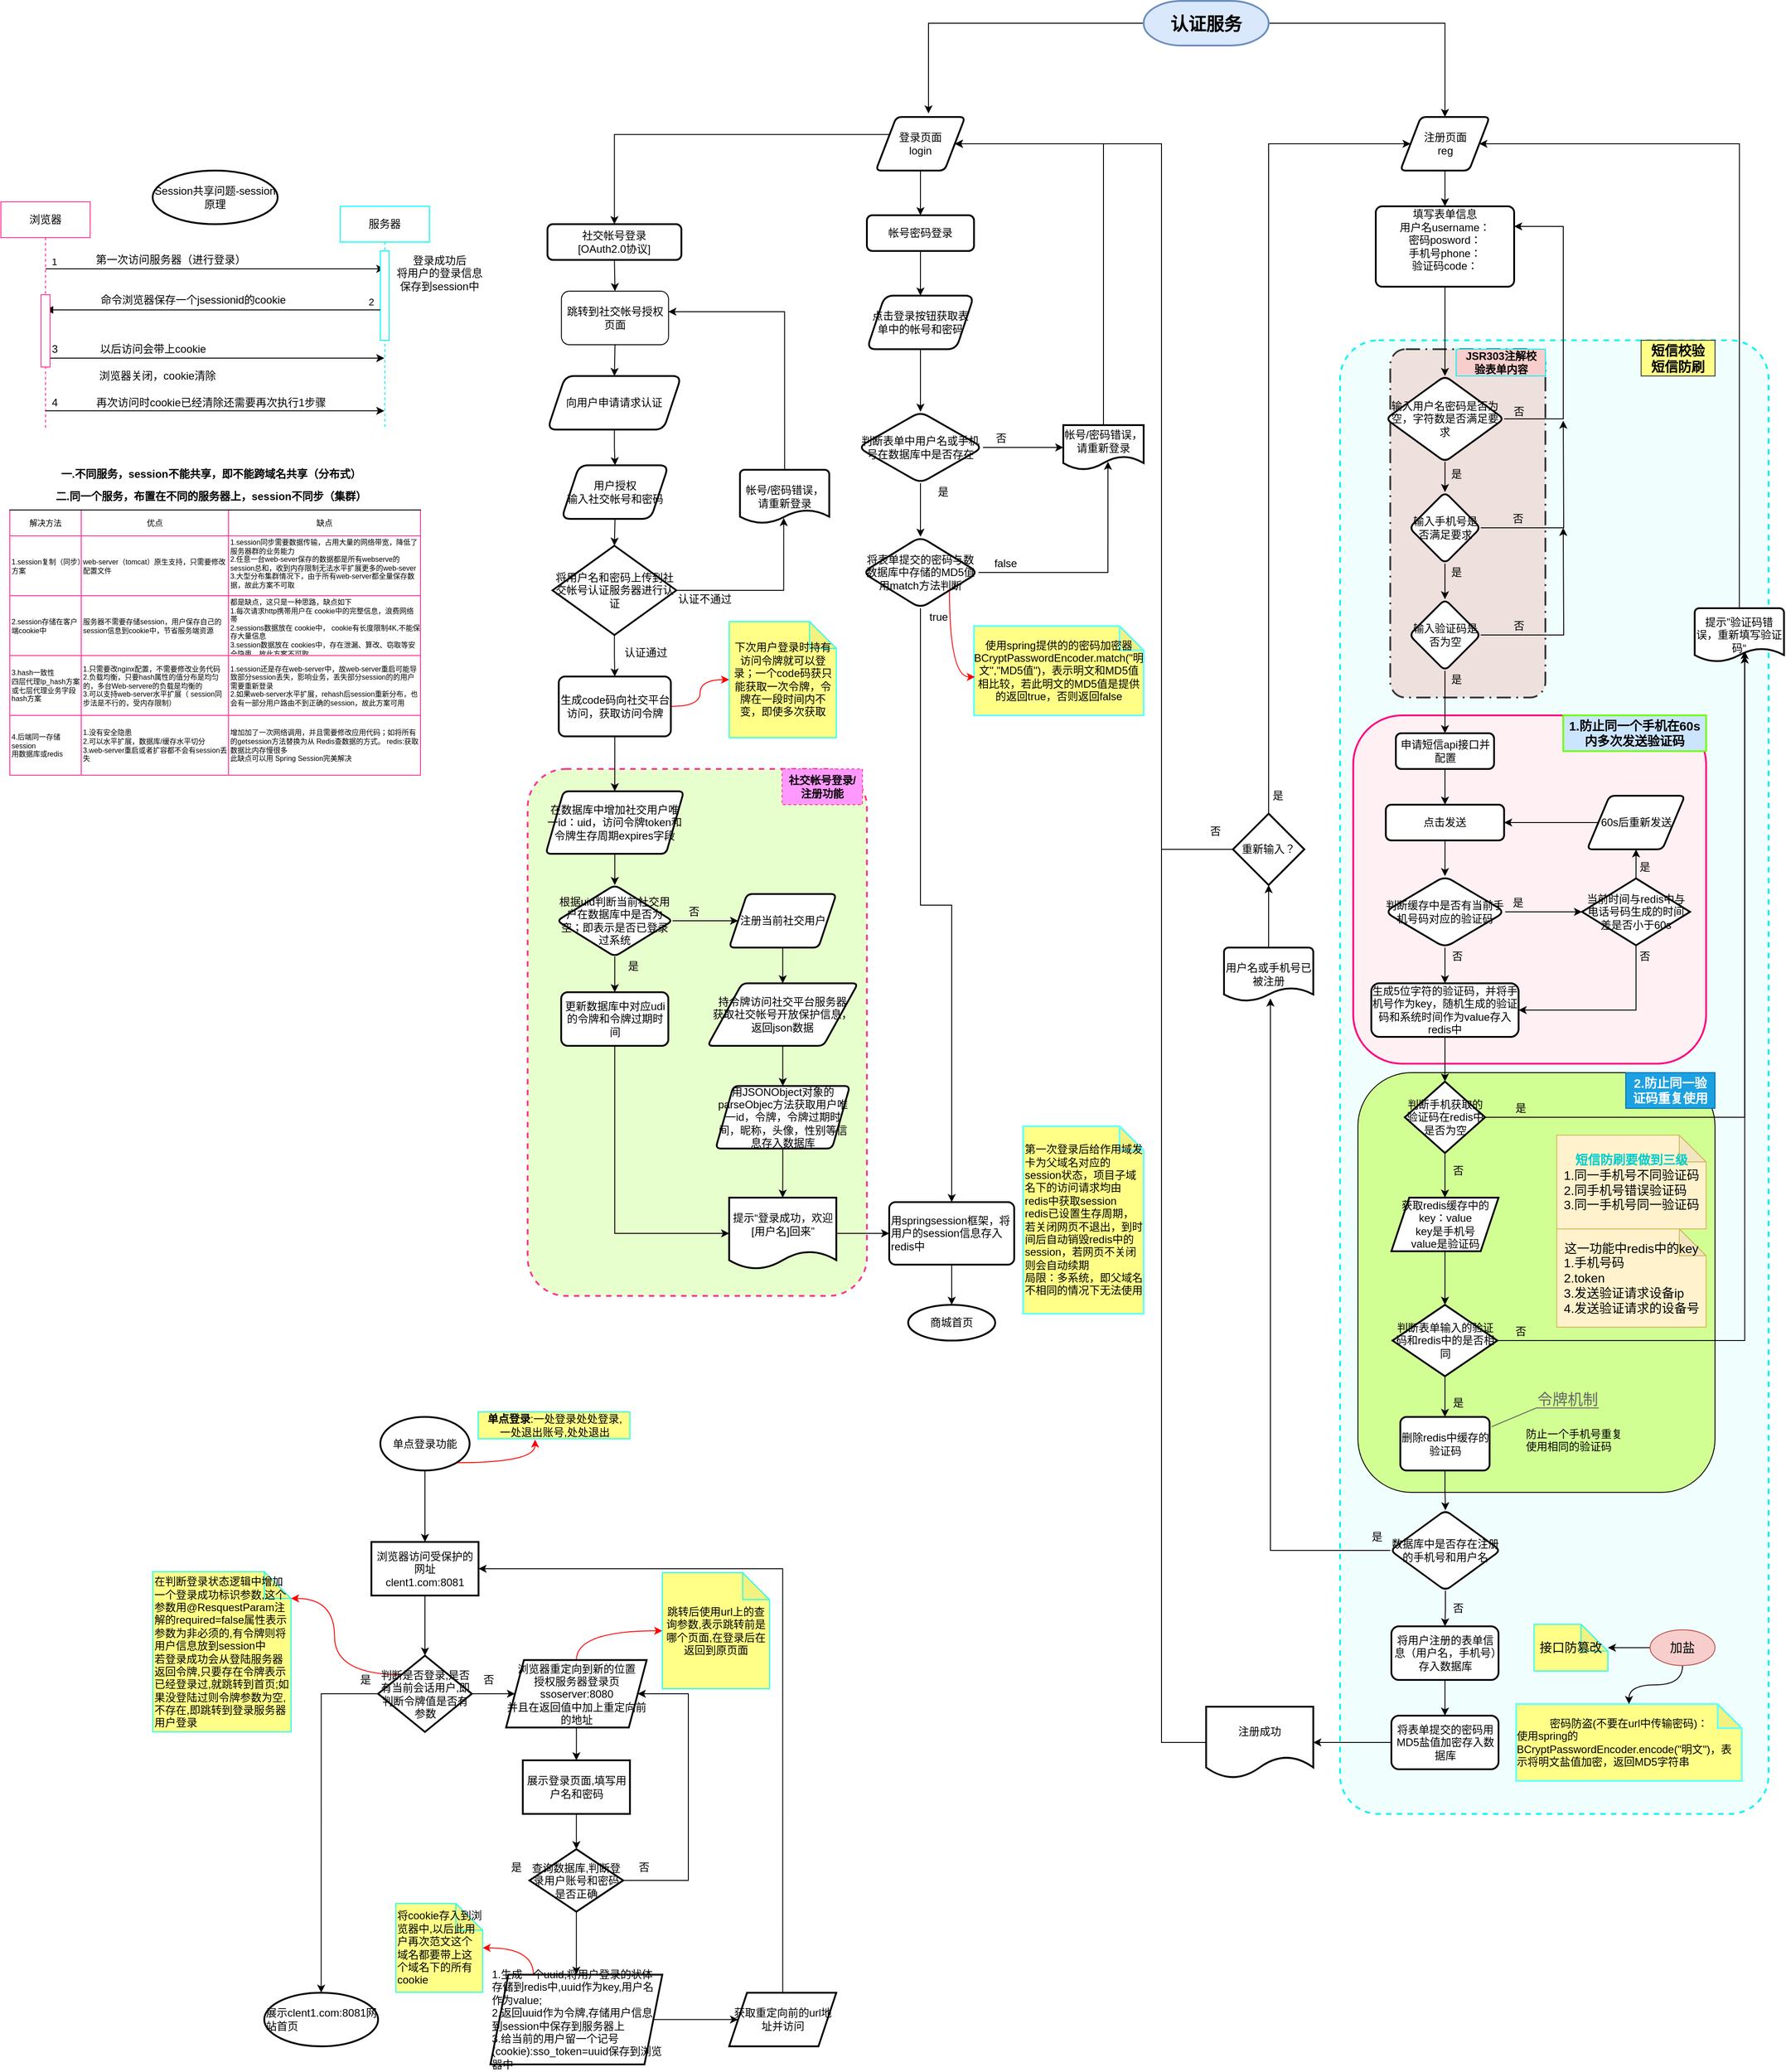 <mxfile version="14.9.5" type="github">
  <diagram id="6a731a19-8d31-9384-78a2-239565b7b9f0" name="Page-1">
    <mxGraphModel dx="2529" dy="811" grid="1" gridSize="10" guides="1" tooltips="1" connect="1" arrows="1" fold="1" page="1" pageScale="1" pageWidth="1169" pageHeight="827" background="none" math="0" shadow="0">
      <root>
        <mxCell id="0" />
        <mxCell id="1" parent="0" />
        <mxCell id="k4lBBu5_LCIpSnBgb268-116" value="" style="points=[[0.25,0,0],[0.5,0,0],[0.75,0,0],[1,0.25,0],[1,0.5,0],[1,0.75,0],[0.75,1,0],[0.5,1,0],[0.25,1,0],[0,0.75,0],[0,0.5,0],[0,0.25,0]];rounded=1;arcSize=9;dashed=1;strokeWidth=2;glass=0;fillColor=#F0FFFE;strokeColor=#00F5F5;" parent="1" vertex="1">
          <mxGeometry x="370" y="440" width="480" height="1650" as="geometry" />
        </mxCell>
        <mxCell id="UTj9ZBeM2ZBYjfgA3pKI-1" value="" style="rounded=1;whiteSpace=wrap;html=1;fillColor=#D1FF94;" vertex="1" parent="1">
          <mxGeometry x="390" y="1260" width="400" height="470" as="geometry" />
        </mxCell>
        <mxCell id="_3EDfVnfO1TGGqDo599J-32" value="" style="rounded=1;whiteSpace=wrap;html=1;absoluteArcSize=1;arcSize=86;strokeWidth=2;fillColor=#E6FFCC;dashed=1;strokeColor=#FF3399;" parent="1" vertex="1">
          <mxGeometry x="-540" y="920" width="380" height="590" as="geometry" />
        </mxCell>
        <mxCell id="k4lBBu5_LCIpSnBgb268-173" value="" style="rounded=1;whiteSpace=wrap;html=1;glass=0;strokeWidth=2;gradientColor=none;strokeColor=#FF0080;fillColor=#FFF0F3;arcSize=14;" parent="1" vertex="1">
          <mxGeometry x="384.75" y="860" width="395.25" height="390" as="geometry" />
        </mxCell>
        <mxCell id="k4lBBu5_LCIpSnBgb268-108" value="" style="points=[[0.25,0,0],[0.5,0,0],[0.75,0,0],[1,0.25,0],[1,0.5,0],[1,0.75,0],[0.75,1,0],[0.5,1,0],[0.25,1,0],[0,0.75,0],[0,0.5,0],[0,0.25,0]];rounded=1;arcSize=10;dashed=1;strokeColor=#36393d;dashPattern=8 3 1 3;strokeWidth=2;fillColor=#EEE0DD;" parent="1" vertex="1">
          <mxGeometry x="426.25" y="450" width="173.75" height="390" as="geometry" />
        </mxCell>
        <mxCell id="k4lBBu5_LCIpSnBgb268-59" style="edgeStyle=orthogonalEdgeStyle;rounded=0;orthogonalLoop=1;jettySize=auto;html=1;entryX=0.59;entryY=-0.067;entryDx=0;entryDy=0;entryPerimeter=0;" parent="1" source="k4lBBu5_LCIpSnBgb268-56" target="k4lBBu5_LCIpSnBgb268-57" edge="1">
          <mxGeometry relative="1" as="geometry" />
        </mxCell>
        <mxCell id="k4lBBu5_LCIpSnBgb268-60" style="edgeStyle=orthogonalEdgeStyle;rounded=0;orthogonalLoop=1;jettySize=auto;html=1;" parent="1" source="k4lBBu5_LCIpSnBgb268-56" target="k4lBBu5_LCIpSnBgb268-58" edge="1">
          <mxGeometry relative="1" as="geometry" />
        </mxCell>
        <mxCell id="k4lBBu5_LCIpSnBgb268-56" value="&lt;div style=&quot;font-size: 20px;&quot;&gt;认证服务&lt;/div&gt;" style="strokeWidth=2;html=1;shape=mxgraph.flowchart.terminator;whiteSpace=wrap;fontSize=20;fontStyle=1;fillColor=#dae8fc;strokeColor=#6c8ebf;" parent="1" vertex="1">
          <mxGeometry x="150" y="60" width="140" height="50" as="geometry" />
        </mxCell>
        <mxCell id="k4lBBu5_LCIpSnBgb268-216" style="edgeStyle=orthogonalEdgeStyle;rounded=0;orthogonalLoop=1;jettySize=auto;html=1;exitX=0.5;exitY=1;exitDx=0;exitDy=0;entryX=0.5;entryY=0;entryDx=0;entryDy=0;fontSize=12;" parent="1" source="k4lBBu5_LCIpSnBgb268-57" target="k4lBBu5_LCIpSnBgb268-215" edge="1">
          <mxGeometry relative="1" as="geometry" />
        </mxCell>
        <mxCell id="_3EDfVnfO1TGGqDo599J-1" style="edgeStyle=orthogonalEdgeStyle;rounded=0;orthogonalLoop=1;jettySize=auto;html=1;exitX=0;exitY=0.25;exitDx=0;exitDy=0;entryX=0.5;entryY=0;entryDx=0;entryDy=0;" parent="1" source="k4lBBu5_LCIpSnBgb268-57" target="k4lBBu5_LCIpSnBgb268-236" edge="1">
          <mxGeometry relative="1" as="geometry" />
        </mxCell>
        <mxCell id="k4lBBu5_LCIpSnBgb268-57" value="&lt;div&gt;登录页面&lt;/div&gt;&lt;div&gt;login&lt;/div&gt;" style="shape=parallelogram;html=1;strokeWidth=2;perimeter=parallelogramPerimeter;whiteSpace=wrap;rounded=1;arcSize=12;size=0.23;" parent="1" vertex="1">
          <mxGeometry x="-150" y="190" width="100" height="60" as="geometry" />
        </mxCell>
        <mxCell id="k4lBBu5_LCIpSnBgb268-70" value="" style="edgeStyle=orthogonalEdgeStyle;rounded=0;orthogonalLoop=1;jettySize=auto;html=1;" parent="1" source="k4lBBu5_LCIpSnBgb268-58" target="k4lBBu5_LCIpSnBgb268-61" edge="1">
          <mxGeometry relative="1" as="geometry" />
        </mxCell>
        <mxCell id="k4lBBu5_LCIpSnBgb268-58" value="&lt;div&gt;注册页面&lt;/div&gt;&lt;div&gt;reg&lt;br&gt;&lt;/div&gt;" style="shape=parallelogram;html=1;strokeWidth=2;perimeter=parallelogramPerimeter;whiteSpace=wrap;rounded=1;arcSize=12;size=0.23;" parent="1" vertex="1">
          <mxGeometry x="437.5" y="190" width="100" height="60" as="geometry" />
        </mxCell>
        <mxCell id="k4lBBu5_LCIpSnBgb268-97" style="edgeStyle=orthogonalEdgeStyle;rounded=0;orthogonalLoop=1;jettySize=auto;html=1;exitX=0.5;exitY=1;exitDx=0;exitDy=0;entryX=0.5;entryY=0;entryDx=0;entryDy=0;" parent="1" source="k4lBBu5_LCIpSnBgb268-61" target="k4lBBu5_LCIpSnBgb268-63" edge="1">
          <mxGeometry relative="1" as="geometry">
            <mxPoint x="487.5" y="414" as="targetPoint" />
          </mxGeometry>
        </mxCell>
        <mxCell id="k4lBBu5_LCIpSnBgb268-61" value="&lt;div&gt;填写表单信息&lt;/div&gt;&lt;div&gt;用户名username：&lt;/div&gt;&lt;div&gt;密码posword：&lt;/div&gt;&lt;div&gt;手机号phone：&lt;/div&gt;&lt;div&gt;验证码code：&lt;br&gt;&lt;/div&gt;&lt;div&gt;&lt;br&gt;&lt;/div&gt;" style="rounded=1;whiteSpace=wrap;html=1;absoluteArcSize=1;arcSize=14;strokeWidth=2;" parent="1" vertex="1">
          <mxGeometry x="410" y="290" width="155" height="90" as="geometry" />
        </mxCell>
        <mxCell id="k4lBBu5_LCIpSnBgb268-62" style="edgeStyle=orthogonalEdgeStyle;rounded=0;orthogonalLoop=1;jettySize=auto;html=1;exitX=0.5;exitY=1;exitDx=0;exitDy=0;" parent="1" source="k4lBBu5_LCIpSnBgb268-61" target="k4lBBu5_LCIpSnBgb268-61" edge="1">
          <mxGeometry relative="1" as="geometry" />
        </mxCell>
        <mxCell id="k4lBBu5_LCIpSnBgb268-66" value="" style="edgeStyle=orthogonalEdgeStyle;rounded=0;orthogonalLoop=1;jettySize=auto;html=1;" parent="1" source="k4lBBu5_LCIpSnBgb268-63" target="k4lBBu5_LCIpSnBgb268-65" edge="1">
          <mxGeometry relative="1" as="geometry" />
        </mxCell>
        <mxCell id="k4lBBu5_LCIpSnBgb268-73" style="edgeStyle=orthogonalEdgeStyle;rounded=0;orthogonalLoop=1;jettySize=auto;html=1;exitX=1;exitY=0.5;exitDx=0;exitDy=0;entryX=1;entryY=0.25;entryDx=0;entryDy=0;" parent="1" source="k4lBBu5_LCIpSnBgb268-63" target="k4lBBu5_LCIpSnBgb268-61" edge="1">
          <mxGeometry relative="1" as="geometry">
            <Array as="points">
              <mxPoint x="620" y="528" />
              <mxPoint x="620" y="313" />
            </Array>
          </mxGeometry>
        </mxCell>
        <mxCell id="k4lBBu5_LCIpSnBgb268-63" value="输入用户名密码是否为空，字符数是否满足要求" style="rhombus;whiteSpace=wrap;html=1;rounded=1;strokeWidth=2;arcSize=14;" parent="1" vertex="1">
          <mxGeometry x="421.25" y="480" width="132.5" height="96" as="geometry" />
        </mxCell>
        <mxCell id="k4lBBu5_LCIpSnBgb268-68" value="" style="edgeStyle=orthogonalEdgeStyle;rounded=0;orthogonalLoop=1;jettySize=auto;html=1;" parent="1" source="k4lBBu5_LCIpSnBgb268-65" target="k4lBBu5_LCIpSnBgb268-67" edge="1">
          <mxGeometry relative="1" as="geometry" />
        </mxCell>
        <mxCell id="k4lBBu5_LCIpSnBgb268-74" style="edgeStyle=orthogonalEdgeStyle;rounded=0;orthogonalLoop=1;jettySize=auto;html=1;exitX=1;exitY=0.5;exitDx=0;exitDy=0;" parent="1" source="k4lBBu5_LCIpSnBgb268-65" edge="1">
          <mxGeometry relative="1" as="geometry">
            <mxPoint x="620" y="530" as="targetPoint" />
          </mxGeometry>
        </mxCell>
        <mxCell id="k4lBBu5_LCIpSnBgb268-65" value="&lt;div&gt;输入手机号是否满足要求&lt;/div&gt;" style="rhombus;whiteSpace=wrap;html=1;rounded=1;strokeWidth=2;arcSize=14;" parent="1" vertex="1">
          <mxGeometry x="447.5" y="610" width="80" height="80" as="geometry" />
        </mxCell>
        <mxCell id="k4lBBu5_LCIpSnBgb268-75" style="edgeStyle=orthogonalEdgeStyle;rounded=0;orthogonalLoop=1;jettySize=auto;html=1;exitX=1;exitY=0.5;exitDx=0;exitDy=0;" parent="1" source="k4lBBu5_LCIpSnBgb268-67" edge="1">
          <mxGeometry relative="1" as="geometry">
            <mxPoint x="620" y="650" as="targetPoint" />
          </mxGeometry>
        </mxCell>
        <mxCell id="k4lBBu5_LCIpSnBgb268-214" style="edgeStyle=orthogonalEdgeStyle;rounded=0;orthogonalLoop=1;jettySize=auto;html=1;exitX=0.5;exitY=1;exitDx=0;exitDy=0;entryX=0.5;entryY=0;entryDx=0;entryDy=0;fontSize=15;" parent="1" source="k4lBBu5_LCIpSnBgb268-67" target="k4lBBu5_LCIpSnBgb268-175" edge="1">
          <mxGeometry relative="1" as="geometry" />
        </mxCell>
        <mxCell id="k4lBBu5_LCIpSnBgb268-67" value="输入验证码是否为空" style="rhombus;whiteSpace=wrap;html=1;rounded=1;strokeWidth=2;arcSize=14;" parent="1" vertex="1">
          <mxGeometry x="447.5" y="730" width="80" height="80" as="geometry" />
        </mxCell>
        <mxCell id="k4lBBu5_LCIpSnBgb268-77" value="是" style="text;html=1;align=center;verticalAlign=middle;resizable=0;points=[];autosize=1;strokeColor=none;" parent="1" vertex="1">
          <mxGeometry x="485" y="580" width="30" height="20" as="geometry" />
        </mxCell>
        <mxCell id="k4lBBu5_LCIpSnBgb268-78" value="是" style="text;html=1;align=center;verticalAlign=middle;resizable=0;points=[];autosize=1;strokeColor=none;" parent="1" vertex="1">
          <mxGeometry x="485" y="690" width="30" height="20" as="geometry" />
        </mxCell>
        <mxCell id="k4lBBu5_LCIpSnBgb268-79" value="否" style="text;html=1;align=center;verticalAlign=middle;resizable=0;points=[];autosize=1;strokeColor=none;" parent="1" vertex="1">
          <mxGeometry x="555" y="750" width="30" height="20" as="geometry" />
        </mxCell>
        <mxCell id="k4lBBu5_LCIpSnBgb268-80" value="否" style="text;html=1;align=center;verticalAlign=middle;resizable=0;points=[];autosize=1;strokeColor=none;" parent="1" vertex="1">
          <mxGeometry x="553.75" y="630" width="30" height="20" as="geometry" />
        </mxCell>
        <mxCell id="k4lBBu5_LCIpSnBgb268-81" value="否" style="text;html=1;align=center;verticalAlign=middle;resizable=0;points=[];autosize=1;strokeColor=none;" parent="1" vertex="1">
          <mxGeometry x="555" y="510" width="30" height="20" as="geometry" />
        </mxCell>
        <mxCell id="k4lBBu5_LCIpSnBgb268-111" value="&lt;div&gt;JSR303注解校&lt;/div&gt;&lt;div&gt;验表单内容&lt;/div&gt;" style="text;html=1;align=center;verticalAlign=middle;resizable=0;points=[];autosize=1;fillColor=#f8cecc;strokeColor=#00F5F5;fontStyle=1" parent="1" vertex="1">
          <mxGeometry x="500" y="450" width="100" height="30" as="geometry" />
        </mxCell>
        <mxCell id="k4lBBu5_LCIpSnBgb268-133" style="edgeStyle=orthogonalEdgeStyle;rounded=0;orthogonalLoop=1;jettySize=auto;html=1;exitX=0.5;exitY=1;exitDx=0;exitDy=0;entryX=0.5;entryY=0;entryDx=0;entryDy=0;entryPerimeter=0;" parent="1" source="k4lBBu5_LCIpSnBgb268-117" target="k4lBBu5_LCIpSnBgb268-130" edge="1">
          <mxGeometry relative="1" as="geometry" />
        </mxCell>
        <mxCell id="k4lBBu5_LCIpSnBgb268-117" value="&lt;div&gt;获取redis缓存中的key：value&lt;/div&gt;&lt;div&gt;key是手机号&lt;/div&gt;&lt;div&gt;value是验证码&lt;br&gt;&lt;/div&gt;" style="shape=parallelogram;perimeter=parallelogramPerimeter;whiteSpace=wrap;html=1;fixedSize=1;rounded=0;glass=1;strokeWidth=2;" parent="1" vertex="1">
          <mxGeometry x="427.5" y="1400" width="120" height="60" as="geometry" />
        </mxCell>
        <mxCell id="k4lBBu5_LCIpSnBgb268-122" style="edgeStyle=orthogonalEdgeStyle;rounded=0;orthogonalLoop=1;jettySize=auto;html=1;exitX=0.5;exitY=1;exitDx=0;exitDy=0;entryX=0.5;entryY=0;entryDx=0;entryDy=0;" parent="1" source="k4lBBu5_LCIpSnBgb268-118" target="k4lBBu5_LCIpSnBgb268-117" edge="1">
          <mxGeometry relative="1" as="geometry" />
        </mxCell>
        <mxCell id="k4lBBu5_LCIpSnBgb268-199" style="edgeStyle=orthogonalEdgeStyle;rounded=0;orthogonalLoop=1;jettySize=auto;html=1;exitX=1;exitY=0.5;exitDx=0;exitDy=0;entryX=0.56;entryY=0.8;entryDx=0;entryDy=0;entryPerimeter=0;" parent="1" source="k4lBBu5_LCIpSnBgb268-118" target="k4lBBu5_LCIpSnBgb268-126" edge="1">
          <mxGeometry relative="1" as="geometry">
            <mxPoint x="930" y="1310" as="targetPoint" />
          </mxGeometry>
        </mxCell>
        <mxCell id="k4lBBu5_LCIpSnBgb268-118" value="判断手机获取的验证码在redis中是否为空" style="rhombus;whiteSpace=wrap;html=1;rounded=0;glass=1;strokeColor=#000000;strokeWidth=2;" parent="1" vertex="1">
          <mxGeometry x="442.5" y="1270" width="90" height="80" as="geometry" />
        </mxCell>
        <mxCell id="k4lBBu5_LCIpSnBgb268-121" value="是" style="text;html=1;align=center;verticalAlign=middle;resizable=0;points=[];autosize=1;strokeColor=none;" parent="1" vertex="1">
          <mxGeometry x="557.25" y="1290" width="30" height="20" as="geometry" />
        </mxCell>
        <mxCell id="k4lBBu5_LCIpSnBgb268-123" value="否" style="text;html=1;align=center;verticalAlign=middle;resizable=0;points=[];autosize=1;strokeColor=none;" parent="1" vertex="1">
          <mxGeometry x="487.25" y="1360" width="30" height="20" as="geometry" />
        </mxCell>
        <mxCell id="k4lBBu5_LCIpSnBgb268-129" style="edgeStyle=orthogonalEdgeStyle;rounded=0;orthogonalLoop=1;jettySize=auto;html=1;exitX=0.5;exitY=0;exitDx=0;exitDy=0;exitPerimeter=0;entryX=1;entryY=0.5;entryDx=0;entryDy=0;" parent="1" source="k4lBBu5_LCIpSnBgb268-126" target="k4lBBu5_LCIpSnBgb268-58" edge="1">
          <mxGeometry relative="1" as="geometry">
            <Array as="points">
              <mxPoint x="817" y="220" />
            </Array>
          </mxGeometry>
        </mxCell>
        <mxCell id="k4lBBu5_LCIpSnBgb268-126" value="提示”验证码错误，重新填写验证码“" style="strokeWidth=2;html=1;shape=mxgraph.flowchart.document2;whiteSpace=wrap;size=0.25;rounded=0;glass=1;" parent="1" vertex="1">
          <mxGeometry x="767.25" y="740" width="100" height="60" as="geometry" />
        </mxCell>
        <mxCell id="k4lBBu5_LCIpSnBgb268-135" style="edgeStyle=orthogonalEdgeStyle;rounded=0;orthogonalLoop=1;jettySize=auto;html=1;exitX=0.5;exitY=1;exitDx=0;exitDy=0;exitPerimeter=0;entryX=0.5;entryY=0;entryDx=0;entryDy=0;" parent="1" source="k4lBBu5_LCIpSnBgb268-130" target="k4lBBu5_LCIpSnBgb268-131" edge="1">
          <mxGeometry relative="1" as="geometry" />
        </mxCell>
        <mxCell id="k4lBBu5_LCIpSnBgb268-137" style="edgeStyle=orthogonalEdgeStyle;rounded=0;orthogonalLoop=1;jettySize=auto;html=1;exitX=1;exitY=0.5;exitDx=0;exitDy=0;exitPerimeter=0;entryX=0.56;entryY=0.883;entryDx=0;entryDy=0;entryPerimeter=0;" parent="1" source="k4lBBu5_LCIpSnBgb268-130" target="k4lBBu5_LCIpSnBgb268-126" edge="1">
          <mxGeometry relative="1" as="geometry">
            <mxPoint x="930" y="1310" as="targetPoint" />
            <Array as="points">
              <mxPoint x="823" y="1560" />
            </Array>
          </mxGeometry>
        </mxCell>
        <mxCell id="k4lBBu5_LCIpSnBgb268-130" value="判断表单输入的验证码和redis中的是否相同" style="strokeWidth=2;html=1;shape=mxgraph.flowchart.decision;whiteSpace=wrap;rounded=0;glass=1;" parent="1" vertex="1">
          <mxGeometry x="428.75" y="1520" width="117.5" height="80" as="geometry" />
        </mxCell>
        <mxCell id="k4lBBu5_LCIpSnBgb268-149" value="" style="edgeStyle=orthogonalEdgeStyle;rounded=0;orthogonalLoop=1;jettySize=auto;html=1;" parent="1" source="k4lBBu5_LCIpSnBgb268-131" target="k4lBBu5_LCIpSnBgb268-148" edge="1">
          <mxGeometry relative="1" as="geometry" />
        </mxCell>
        <mxCell id="k4lBBu5_LCIpSnBgb268-131" value="删除redis中缓存的验证码" style="rounded=1;whiteSpace=wrap;html=1;absoluteArcSize=1;arcSize=14;strokeWidth=2;glass=0;fillColor=#FFFFFF;" parent="1" vertex="1">
          <mxGeometry x="437.5" y="1645.5" width="100" height="60" as="geometry" />
        </mxCell>
        <mxCell id="k4lBBu5_LCIpSnBgb268-136" value="是" style="text;html=1;align=center;verticalAlign=middle;resizable=0;points=[];autosize=1;strokeColor=none;" parent="1" vertex="1">
          <mxGeometry x="487.25" y="1620" width="30" height="20" as="geometry" />
        </mxCell>
        <mxCell id="k4lBBu5_LCIpSnBgb268-138" value="否" style="text;html=1;align=center;verticalAlign=middle;resizable=0;points=[];autosize=1;strokeColor=none;" parent="1" vertex="1">
          <mxGeometry x="557.25" y="1540" width="30" height="20" as="geometry" />
        </mxCell>
        <mxCell id="k4lBBu5_LCIpSnBgb268-144" value="防止一个手机号重复&#xa;使用相同的验证码" style="text;strokeColor=none;fillColor=none;spacingLeft=4;spacingRight=4;overflow=hidden;rotatable=0;points=[[0,0.5],[1,0.5]];portConstraint=eastwest;fontSize=12;rounded=0;glass=0;" parent="1" vertex="1">
          <mxGeometry x="572.25" y="1651" width="145" height="49" as="geometry" />
        </mxCell>
        <mxCell id="k4lBBu5_LCIpSnBgb268-145" value="令牌机制" style="strokeWidth=1;shadow=0;dashed=0;align=center;html=1;shape=mxgraph.mockup.text.callout;linkText=;textSize=17;textColor=#666666;callDir=NE;callStyle=line;fontSize=17;fontColor=#666666;align=right;verticalAlign=top;strokeColor=#666666;rounded=0;glass=0;fillColor=#EEE0DD;gradientColor=none;" parent="1" vertex="1">
          <mxGeometry x="539.75" y="1610" width="120" height="46.5" as="geometry" />
        </mxCell>
        <mxCell id="k4lBBu5_LCIpSnBgb268-165" value="" style="edgeStyle=orthogonalEdgeStyle;rounded=0;orthogonalLoop=1;jettySize=auto;html=1;" parent="1" source="k4lBBu5_LCIpSnBgb268-146" target="k4lBBu5_LCIpSnBgb268-164" edge="1">
          <mxGeometry relative="1" as="geometry" />
        </mxCell>
        <mxCell id="k4lBBu5_LCIpSnBgb268-146" value="将用户注册的表单信息（用户名，手机号）存入数据库" style="rounded=1;whiteSpace=wrap;html=1;strokeWidth=2;fillColor=#FFFFFF;glass=0;arcSize=14;" parent="1" vertex="1">
          <mxGeometry x="427.5" y="1880" width="120" height="60" as="geometry" />
        </mxCell>
        <mxCell id="k4lBBu5_LCIpSnBgb268-154" style="edgeStyle=orthogonalEdgeStyle;rounded=0;orthogonalLoop=1;jettySize=auto;html=1;exitX=0;exitY=0.5;exitDx=0;exitDy=0;entryX=0.52;entryY=0.95;entryDx=0;entryDy=0;entryPerimeter=0;" parent="1" source="k4lBBu5_LCIpSnBgb268-148" target="k4lBBu5_LCIpSnBgb268-151" edge="1">
          <mxGeometry relative="1" as="geometry" />
        </mxCell>
        <mxCell id="k4lBBu5_LCIpSnBgb268-160" style="edgeStyle=orthogonalEdgeStyle;rounded=0;orthogonalLoop=1;jettySize=auto;html=1;exitX=0.5;exitY=1;exitDx=0;exitDy=0;entryX=0.5;entryY=0;entryDx=0;entryDy=0;" parent="1" source="k4lBBu5_LCIpSnBgb268-148" target="k4lBBu5_LCIpSnBgb268-146" edge="1">
          <mxGeometry relative="1" as="geometry" />
        </mxCell>
        <mxCell id="k4lBBu5_LCIpSnBgb268-148" value="数据库中是否存在注册的手机号和用户名" style="rhombus;whiteSpace=wrap;html=1;rounded=1;strokeWidth=2;fillColor=#FFFFFF;glass=0;arcSize=14;" parent="1" vertex="1">
          <mxGeometry x="426.25" y="1750" width="123.5" height="90" as="geometry" />
        </mxCell>
        <mxCell id="k4lBBu5_LCIpSnBgb268-153" value="" style="edgeStyle=orthogonalEdgeStyle;rounded=0;orthogonalLoop=1;jettySize=auto;html=1;" parent="1" source="k4lBBu5_LCIpSnBgb268-151" target="k4lBBu5_LCIpSnBgb268-152" edge="1">
          <mxGeometry relative="1" as="geometry" />
        </mxCell>
        <mxCell id="k4lBBu5_LCIpSnBgb268-151" value="用户名或手机号已被注册" style="strokeWidth=2;html=1;shape=mxgraph.flowchart.document2;whiteSpace=wrap;size=0.25;rounded=0;glass=0;gradientColor=none;fillColor=none;" parent="1" vertex="1">
          <mxGeometry x="240" y="1120" width="100" height="60" as="geometry" />
        </mxCell>
        <mxCell id="k4lBBu5_LCIpSnBgb268-155" style="edgeStyle=orthogonalEdgeStyle;rounded=0;orthogonalLoop=1;jettySize=auto;html=1;exitX=0.5;exitY=0;exitDx=0;exitDy=0;entryX=0;entryY=0.5;entryDx=0;entryDy=0;" parent="1" source="k4lBBu5_LCIpSnBgb268-152" target="k4lBBu5_LCIpSnBgb268-58" edge="1">
          <mxGeometry relative="1" as="geometry">
            <Array as="points">
              <mxPoint x="290" y="220" />
            </Array>
          </mxGeometry>
        </mxCell>
        <mxCell id="k4lBBu5_LCIpSnBgb268-172" style="edgeStyle=orthogonalEdgeStyle;rounded=0;orthogonalLoop=1;jettySize=auto;html=1;exitX=0;exitY=0.5;exitDx=0;exitDy=0;entryX=1;entryY=0.5;entryDx=0;entryDy=0;" parent="1" source="k4lBBu5_LCIpSnBgb268-152" target="k4lBBu5_LCIpSnBgb268-57" edge="1">
          <mxGeometry relative="1" as="geometry">
            <mxPoint x="170" y="1010" as="targetPoint" />
            <Array as="points">
              <mxPoint x="170" y="1010" />
              <mxPoint x="170" y="220" />
            </Array>
          </mxGeometry>
        </mxCell>
        <mxCell id="k4lBBu5_LCIpSnBgb268-152" value="&lt;div&gt;重新输入？&lt;/div&gt;" style="rhombus;whiteSpace=wrap;html=1;rounded=0;strokeWidth=2;glass=0;fillColor=none;" parent="1" vertex="1">
          <mxGeometry x="250" y="970" width="80" height="80" as="geometry" />
        </mxCell>
        <mxCell id="k4lBBu5_LCIpSnBgb268-156" value="是" style="text;html=1;align=center;verticalAlign=middle;resizable=0;points=[];autosize=1;strokeColor=none;" parent="1" vertex="1">
          <mxGeometry x="285" y="940" width="30" height="20" as="geometry" />
        </mxCell>
        <mxCell id="k4lBBu5_LCIpSnBgb268-158" value="否" style="text;html=1;align=center;verticalAlign=middle;resizable=0;points=[];autosize=1;strokeColor=none;" parent="1" vertex="1">
          <mxGeometry x="215" y="980" width="30" height="20" as="geometry" />
        </mxCell>
        <mxCell id="k4lBBu5_LCIpSnBgb268-159" value="是" style="text;html=1;align=center;verticalAlign=middle;resizable=0;points=[];autosize=1;strokeColor=none;" parent="1" vertex="1">
          <mxGeometry x="396.25" y="1770" width="30" height="20" as="geometry" />
        </mxCell>
        <mxCell id="k4lBBu5_LCIpSnBgb268-161" value="否" style="text;html=1;align=center;verticalAlign=middle;resizable=0;points=[];autosize=1;strokeColor=none;" parent="1" vertex="1">
          <mxGeometry x="487.25" y="1850" width="30" height="20" as="geometry" />
        </mxCell>
        <mxCell id="k4lBBu5_LCIpSnBgb268-207" style="edgeStyle=orthogonalEdgeStyle;rounded=0;orthogonalLoop=1;jettySize=auto;html=1;exitX=0;exitY=0.5;exitDx=0;exitDy=0;entryX=1;entryY=0.5;entryDx=0;entryDy=0;" parent="1" source="k4lBBu5_LCIpSnBgb268-164" target="k4lBBu5_LCIpSnBgb268-206" edge="1">
          <mxGeometry relative="1" as="geometry" />
        </mxCell>
        <mxCell id="k4lBBu5_LCIpSnBgb268-164" value="将表单提交的密码用MD5盐值加密存入数据库" style="rounded=1;whiteSpace=wrap;html=1;strokeWidth=2;fillColor=#FFFFFF;glass=0;arcSize=14;" parent="1" vertex="1">
          <mxGeometry x="427.5" y="1980" width="120" height="60" as="geometry" />
        </mxCell>
        <mxCell id="k4lBBu5_LCIpSnBgb268-168" value="使用spring提供的的密码加密器BCryptPasswordEncoder.match(&quot;明文&quot;,&quot;MD5值&quot;)，表示明文和MD5值相比较，若此明文的MD5值是提供的返回true，否则返回false" style="shape=note;whiteSpace=wrap;html=1;backgroundOutline=1;darkOpacity=0.05;rounded=0;glass=0;strokeWidth=2;fillColor=#ffff88;size=27;strokeColor=#66FFFF;" parent="1" vertex="1">
          <mxGeometry x="-40" y="760" width="190" height="100" as="geometry" />
        </mxCell>
        <mxCell id="k4lBBu5_LCIpSnBgb268-171" value="&lt;div&gt;密码防盗(不要在url中传输密码)：&lt;br&gt;&lt;/div&gt;&lt;div align=&quot;left&quot;&gt;使用spring的BCryptPasswordEncoder.encode(&quot;明文&quot;)，表示将明文盐值加密，返回MD5字符串&lt;/div&gt;" style="shape=note;whiteSpace=wrap;html=1;backgroundOutline=1;darkOpacity=0.05;rounded=0;glass=0;strokeWidth=2;fillColor=#ffff88;size=27;strokeColor=#66FFFF;" parent="1" vertex="1">
          <mxGeometry x="567.25" y="1967" width="252.75" height="86" as="geometry" />
        </mxCell>
        <mxCell id="k4lBBu5_LCIpSnBgb268-174" value="&lt;div&gt;短信校验&lt;/div&gt;&lt;div&gt;短信防刷&lt;br&gt;&lt;/div&gt;" style="text;html=1;strokeColor=#36393d;fillColor=#ffff88;align=center;verticalAlign=middle;whiteSpace=wrap;rounded=0;glass=0;fontSize=15;fontStyle=1" parent="1" vertex="1">
          <mxGeometry x="707.25" y="440" width="82.75" height="40" as="geometry" />
        </mxCell>
        <mxCell id="k4lBBu5_LCIpSnBgb268-177" value="" style="edgeStyle=orthogonalEdgeStyle;rounded=0;orthogonalLoop=1;jettySize=auto;html=1;" parent="1" source="k4lBBu5_LCIpSnBgb268-175" target="k4lBBu5_LCIpSnBgb268-176" edge="1">
          <mxGeometry relative="1" as="geometry" />
        </mxCell>
        <mxCell id="k4lBBu5_LCIpSnBgb268-175" value="申请短信api接口并配置" style="rounded=1;whiteSpace=wrap;html=1;glass=0;strokeWidth=2;" parent="1" vertex="1">
          <mxGeometry x="432.5" y="880" width="110" height="40" as="geometry" />
        </mxCell>
        <mxCell id="k4lBBu5_LCIpSnBgb268-183" value="" style="edgeStyle=orthogonalEdgeStyle;rounded=0;orthogonalLoop=1;jettySize=auto;html=1;" parent="1" source="k4lBBu5_LCIpSnBgb268-176" target="k4lBBu5_LCIpSnBgb268-182" edge="1">
          <mxGeometry relative="1" as="geometry" />
        </mxCell>
        <mxCell id="k4lBBu5_LCIpSnBgb268-176" value="点击发送" style="rounded=1;whiteSpace=wrap;html=1;strokeWidth=2;glass=0;" parent="1" vertex="1">
          <mxGeometry x="421.25" y="960" width="132.5" height="40" as="geometry" />
        </mxCell>
        <mxCell id="k4lBBu5_LCIpSnBgb268-185" value="" style="edgeStyle=orthogonalEdgeStyle;rounded=0;orthogonalLoop=1;jettySize=auto;html=1;" parent="1" source="k4lBBu5_LCIpSnBgb268-182" target="k4lBBu5_LCIpSnBgb268-184" edge="1">
          <mxGeometry relative="1" as="geometry" />
        </mxCell>
        <mxCell id="k4lBBu5_LCIpSnBgb268-182" value="判断缓存中是否有当前手机号码对应的验证码" style="rhombus;whiteSpace=wrap;html=1;rounded=1;strokeWidth=2;glass=0;" parent="1" vertex="1">
          <mxGeometry x="420" y="1040" width="135" height="80" as="geometry" />
        </mxCell>
        <mxCell id="k4lBBu5_LCIpSnBgb268-203" style="edgeStyle=orthogonalEdgeStyle;rounded=0;orthogonalLoop=1;jettySize=auto;html=1;exitX=0.5;exitY=1;exitDx=0;exitDy=0;entryX=0.5;entryY=0;entryDx=0;entryDy=0;" parent="1" source="k4lBBu5_LCIpSnBgb268-184" target="k4lBBu5_LCIpSnBgb268-118" edge="1">
          <mxGeometry relative="1" as="geometry" />
        </mxCell>
        <mxCell id="k4lBBu5_LCIpSnBgb268-184" value="生成5位字符的验证码，并将手机号作为key，随机生成的验证码和系统时间作为value存入redis中" style="whiteSpace=wrap;html=1;rounded=1;strokeWidth=2;glass=0;" parent="1" vertex="1">
          <mxGeometry x="405" y="1160" width="165" height="60" as="geometry" />
        </mxCell>
        <mxCell id="k4lBBu5_LCIpSnBgb268-186" value="否" style="text;html=1;align=center;verticalAlign=middle;resizable=0;points=[];autosize=1;strokeColor=none;" parent="1" vertex="1">
          <mxGeometry x="486" y="1120" width="30" height="20" as="geometry" />
        </mxCell>
        <mxCell id="k4lBBu5_LCIpSnBgb268-189" value="" style="edgeStyle=orthogonalEdgeStyle;rounded=0;orthogonalLoop=1;jettySize=auto;html=1;exitX=1;exitY=0.5;exitDx=0;exitDy=0;" parent="1" source="k4lBBu5_LCIpSnBgb268-182" target="k4lBBu5_LCIpSnBgb268-188" edge="1">
          <mxGeometry relative="1" as="geometry" />
        </mxCell>
        <mxCell id="k4lBBu5_LCIpSnBgb268-187" value="是" style="text;html=1;align=center;verticalAlign=middle;resizable=0;points=[];autosize=1;strokeColor=none;" parent="1" vertex="1">
          <mxGeometry x="553.5" y="1060" width="30" height="20" as="geometry" />
        </mxCell>
        <mxCell id="k4lBBu5_LCIpSnBgb268-193" value="" style="edgeStyle=orthogonalEdgeStyle;rounded=0;orthogonalLoop=1;jettySize=auto;html=1;" parent="1" source="k4lBBu5_LCIpSnBgb268-188" target="k4lBBu5_LCIpSnBgb268-192" edge="1">
          <mxGeometry relative="1" as="geometry" />
        </mxCell>
        <mxCell id="k4lBBu5_LCIpSnBgb268-196" style="edgeStyle=orthogonalEdgeStyle;rounded=0;orthogonalLoop=1;jettySize=auto;html=1;exitX=0.5;exitY=1;exitDx=0;exitDy=0;entryX=1;entryY=0.5;entryDx=0;entryDy=0;" parent="1" source="k4lBBu5_LCIpSnBgb268-188" target="k4lBBu5_LCIpSnBgb268-184" edge="1">
          <mxGeometry relative="1" as="geometry" />
        </mxCell>
        <mxCell id="k4lBBu5_LCIpSnBgb268-188" value="当前时间与redis中与电话号码生成的时间差是否小于60s" style="rhombus;whiteSpace=wrap;html=1;rounded=0;glass=0;strokeColor=#000000;strokeWidth=2;gradientColor=none;" parent="1" vertex="1">
          <mxGeometry x="641" y="1042.5" width="121" height="75" as="geometry" />
        </mxCell>
        <mxCell id="k4lBBu5_LCIpSnBgb268-204" style="edgeStyle=orthogonalEdgeStyle;rounded=0;orthogonalLoop=1;jettySize=auto;html=1;exitX=0;exitY=0.5;exitDx=0;exitDy=0;entryX=1;entryY=0.5;entryDx=0;entryDy=0;" parent="1" source="k4lBBu5_LCIpSnBgb268-192" target="k4lBBu5_LCIpSnBgb268-176" edge="1">
          <mxGeometry relative="1" as="geometry" />
        </mxCell>
        <mxCell id="k4lBBu5_LCIpSnBgb268-192" value="60s后重新发送" style="shape=parallelogram;html=1;strokeWidth=2;perimeter=parallelogramPerimeter;whiteSpace=wrap;rounded=1;arcSize=12;size=0.23;glass=0;gradientColor=none;" parent="1" vertex="1">
          <mxGeometry x="646.75" y="950" width="109.5" height="60" as="geometry" />
        </mxCell>
        <mxCell id="k4lBBu5_LCIpSnBgb268-195" value="是" style="text;html=1;align=center;verticalAlign=middle;resizable=0;points=[];autosize=1;strokeColor=none;" parent="1" vertex="1">
          <mxGeometry x="696" y="1020" width="30" height="20" as="geometry" />
        </mxCell>
        <mxCell id="k4lBBu5_LCIpSnBgb268-197" value="否" style="text;html=1;align=center;verticalAlign=middle;resizable=0;points=[];autosize=1;strokeColor=none;" parent="1" vertex="1">
          <mxGeometry x="696" y="1120" width="30" height="20" as="geometry" />
        </mxCell>
        <mxCell id="k4lBBu5_LCIpSnBgb268-208" style="edgeStyle=orthogonalEdgeStyle;rounded=0;orthogonalLoop=1;jettySize=auto;html=1;exitX=0;exitY=0.5;exitDx=0;exitDy=0;entryX=1;entryY=0.5;entryDx=0;entryDy=0;" parent="1" source="k4lBBu5_LCIpSnBgb268-206" target="k4lBBu5_LCIpSnBgb268-57" edge="1">
          <mxGeometry relative="1" as="geometry">
            <mxPoint x="230" y="1860" as="targetPoint" />
            <Array as="points">
              <mxPoint x="170" y="2010" />
              <mxPoint x="170" y="220" />
            </Array>
          </mxGeometry>
        </mxCell>
        <mxCell id="k4lBBu5_LCIpSnBgb268-206" value="注册成功" style="shape=document;whiteSpace=wrap;html=1;boundedLbl=1;rounded=0;glass=0;strokeColor=#000000;strokeWidth=2;fillColor=#ffffff;gradientColor=none;" parent="1" vertex="1">
          <mxGeometry x="220" y="1970" width="120" height="80" as="geometry" />
        </mxCell>
        <mxCell id="k4lBBu5_LCIpSnBgb268-210" value="&lt;div style=&quot;font-size: 14px&quot;&gt;1.防止同一个手机在60s&lt;/div&gt;&lt;div style=&quot;font-size: 14px&quot;&gt;内多次发送验证码&lt;/div&gt;" style="rounded=0;whiteSpace=wrap;html=1;glass=0;strokeWidth=2;fillColor=#cce5ff;fontStyle=1;strokeColor=#71FF12;fontSize=14;" parent="1" vertex="1">
          <mxGeometry x="620" y="860" width="160" height="40" as="geometry" />
        </mxCell>
        <mxCell id="k4lBBu5_LCIpSnBgb268-212" value="是" style="text;html=1;align=center;verticalAlign=middle;resizable=0;points=[];autosize=1;strokeColor=none;fontSize=12;" parent="1" vertex="1">
          <mxGeometry x="485" y="810" width="30" height="20" as="geometry" />
        </mxCell>
        <mxCell id="k4lBBu5_LCIpSnBgb268-227" style="edgeStyle=orthogonalEdgeStyle;rounded=0;orthogonalLoop=1;jettySize=auto;html=1;exitX=0.5;exitY=1;exitDx=0;exitDy=0;entryX=0.5;entryY=0;entryDx=0;entryDy=0;fontSize=12;" parent="1" source="k4lBBu5_LCIpSnBgb268-215" target="k4lBBu5_LCIpSnBgb268-217" edge="1">
          <mxGeometry relative="1" as="geometry" />
        </mxCell>
        <mxCell id="k4lBBu5_LCIpSnBgb268-215" value="帐号密码登录" style="rounded=1;whiteSpace=wrap;html=1;glass=0;fontSize=12;strokeWidth=2;fillColor=#ffffff;gradientColor=none;" parent="1" vertex="1">
          <mxGeometry x="-160" y="300" width="120" height="40" as="geometry" />
        </mxCell>
        <mxCell id="k4lBBu5_LCIpSnBgb268-219" value="" style="edgeStyle=orthogonalEdgeStyle;rounded=0;orthogonalLoop=1;jettySize=auto;html=1;fontSize=12;" parent="1" source="k4lBBu5_LCIpSnBgb268-217" target="k4lBBu5_LCIpSnBgb268-218" edge="1">
          <mxGeometry relative="1" as="geometry" />
        </mxCell>
        <mxCell id="k4lBBu5_LCIpSnBgb268-217" value="点击登录按钮获取表单中的帐号和密码" style="shape=parallelogram;perimeter=parallelogramPerimeter;whiteSpace=wrap;html=1;fixedSize=1;rounded=1;glass=0;fontSize=12;strokeColor=#000000;strokeWidth=2;fillColor=#ffffff;gradientColor=none;" parent="1" vertex="1">
          <mxGeometry x="-160" y="390" width="120" height="60" as="geometry" />
        </mxCell>
        <mxCell id="k4lBBu5_LCIpSnBgb268-225" style="edgeStyle=orthogonalEdgeStyle;rounded=0;orthogonalLoop=1;jettySize=auto;html=1;exitX=1;exitY=0.5;exitDx=0;exitDy=0;entryX=0;entryY=0.5;entryDx=0;entryDy=0;fontSize=12;" parent="1" source="k4lBBu5_LCIpSnBgb268-218" target="k4lBBu5_LCIpSnBgb268-224" edge="1">
          <mxGeometry relative="1" as="geometry" />
        </mxCell>
        <mxCell id="k4lBBu5_LCIpSnBgb268-229" value="" style="edgeStyle=orthogonalEdgeStyle;rounded=0;orthogonalLoop=1;jettySize=auto;html=1;fontSize=12;" parent="1" source="k4lBBu5_LCIpSnBgb268-218" target="k4lBBu5_LCIpSnBgb268-228" edge="1">
          <mxGeometry relative="1" as="geometry" />
        </mxCell>
        <mxCell id="k4lBBu5_LCIpSnBgb268-218" value="判断表单中用户名或手机号在数据库中是否存在" style="rhombus;whiteSpace=wrap;html=1;rounded=1;strokeWidth=2;glass=0;" parent="1" vertex="1">
          <mxGeometry x="-170" y="520" width="140" height="80" as="geometry" />
        </mxCell>
        <mxCell id="k4lBBu5_LCIpSnBgb268-220" value="是" style="text;html=1;align=center;verticalAlign=middle;resizable=0;points=[];autosize=1;strokeColor=none;fontSize=12;" parent="1" vertex="1">
          <mxGeometry x="-90" y="600" width="30" height="20" as="geometry" />
        </mxCell>
        <mxCell id="k4lBBu5_LCIpSnBgb268-221" value="否" style="text;html=1;align=center;verticalAlign=middle;resizable=0;points=[];autosize=1;strokeColor=none;fontSize=12;" parent="1" vertex="1">
          <mxGeometry x="-25" y="540" width="30" height="20" as="geometry" />
        </mxCell>
        <mxCell id="k4lBBu5_LCIpSnBgb268-226" style="edgeStyle=orthogonalEdgeStyle;rounded=0;orthogonalLoop=1;jettySize=auto;html=1;exitX=0.5;exitY=0;exitDx=0;exitDy=0;entryX=1;entryY=0.5;entryDx=0;entryDy=0;fontSize=12;" parent="1" source="k4lBBu5_LCIpSnBgb268-224" target="k4lBBu5_LCIpSnBgb268-57" edge="1">
          <mxGeometry relative="1" as="geometry">
            <Array as="points">
              <mxPoint x="105" y="220" />
            </Array>
          </mxGeometry>
        </mxCell>
        <mxCell id="k4lBBu5_LCIpSnBgb268-224" value="帐号/密码错误，请重新登录" style="shape=document;whiteSpace=wrap;html=1;boundedLbl=1;rounded=1;glass=0;fontSize=12;strokeColor=#000000;strokeWidth=2;fillColor=#ffffff;gradientColor=none;" parent="1" vertex="1">
          <mxGeometry x="60" y="535" width="90" height="50" as="geometry" />
        </mxCell>
        <mxCell id="k4lBBu5_LCIpSnBgb268-231" style="edgeStyle=orthogonalEdgeStyle;rounded=0;orthogonalLoop=1;jettySize=auto;html=1;entryX=0.556;entryY=0.82;entryDx=0;entryDy=0;entryPerimeter=0;fontSize=12;" parent="1" source="k4lBBu5_LCIpSnBgb268-228" target="k4lBBu5_LCIpSnBgb268-224" edge="1">
          <mxGeometry relative="1" as="geometry" />
        </mxCell>
        <mxCell id="k4lBBu5_LCIpSnBgb268-234" style="edgeStyle=orthogonalEdgeStyle;rounded=0;orthogonalLoop=1;jettySize=auto;html=1;exitX=0.5;exitY=1;exitDx=0;exitDy=0;fontSize=12;entryX=0.5;entryY=0;entryDx=0;entryDy=0;" parent="1" source="k4lBBu5_LCIpSnBgb268-228" target="_3EDfVnfO1TGGqDo599J-193" edge="1">
          <mxGeometry relative="1" as="geometry">
            <mxPoint x="-60" y="1450" as="targetPoint" />
          </mxGeometry>
        </mxCell>
        <mxCell id="_3EDfVnfO1TGGqDo599J-34" style="edgeStyle=orthogonalEdgeStyle;orthogonalLoop=1;jettySize=auto;html=1;exitX=1;exitY=1;exitDx=0;exitDy=0;entryX=0.005;entryY=0.57;entryDx=0;entryDy=0;entryPerimeter=0;curved=1;strokeColor=#FF0000;" parent="1" source="k4lBBu5_LCIpSnBgb268-228" target="k4lBBu5_LCIpSnBgb268-168" edge="1">
          <mxGeometry relative="1" as="geometry" />
        </mxCell>
        <mxCell id="k4lBBu5_LCIpSnBgb268-228" value="将表单提交的密码与数数据库中存储的MD5值用match方法判断" style="rhombus;whiteSpace=wrap;html=1;rounded=1;strokeWidth=2;glass=0;" parent="1" vertex="1">
          <mxGeometry x="-165" y="660" width="130" height="80" as="geometry" />
        </mxCell>
        <mxCell id="k4lBBu5_LCIpSnBgb268-232" value="false" style="text;html=1;align=center;verticalAlign=middle;resizable=0;points=[];autosize=1;strokeColor=none;fontSize=12;" parent="1" vertex="1">
          <mxGeometry x="-25" y="680" width="40" height="20" as="geometry" />
        </mxCell>
        <mxCell id="k4lBBu5_LCIpSnBgb268-233" value="商城首页" style="ellipse;whiteSpace=wrap;html=1;rounded=1;glass=0;fontSize=12;strokeColor=#000000;strokeWidth=2;fillColor=#ffffff;gradientColor=none;" parent="1" vertex="1">
          <mxGeometry x="-113.75" y="1520" width="97.5" height="40" as="geometry" />
        </mxCell>
        <mxCell id="k4lBBu5_LCIpSnBgb268-235" value="true" style="text;html=1;align=center;verticalAlign=middle;resizable=0;points=[];autosize=1;strokeColor=none;fontSize=12;" parent="1" vertex="1">
          <mxGeometry x="-100" y="740" width="40" height="20" as="geometry" />
        </mxCell>
        <mxCell id="yCdVJvHv2zUiD3y8cZ7O-5" style="edgeStyle=orthogonalEdgeStyle;rounded=0;orthogonalLoop=1;jettySize=auto;html=1;exitX=0.5;exitY=1;exitDx=0;exitDy=0;entryX=0.5;entryY=0;entryDx=0;entryDy=0;" parent="1" source="k4lBBu5_LCIpSnBgb268-236" target="yCdVJvHv2zUiD3y8cZ7O-2" edge="1">
          <mxGeometry relative="1" as="geometry" />
        </mxCell>
        <mxCell id="k4lBBu5_LCIpSnBgb268-236" value="&lt;div&gt;社交帐号登录&lt;/div&gt;&lt;div&gt;[OAuth2.0协议]&lt;br&gt;&lt;/div&gt;" style="rounded=1;whiteSpace=wrap;html=1;glass=0;fontSize=12;strokeColor=#000000;strokeWidth=2;fillColor=#ffffff;gradientColor=none;" parent="1" vertex="1">
          <mxGeometry x="-517.78" y="310" width="150" height="40" as="geometry" />
        </mxCell>
        <mxCell id="yCdVJvHv2zUiD3y8cZ7O-4" value="" style="edgeStyle=orthogonalEdgeStyle;rounded=0;orthogonalLoop=1;jettySize=auto;html=1;" parent="1" source="k4lBBu5_LCIpSnBgb268-237" target="yCdVJvHv2zUiD3y8cZ7O-3" edge="1">
          <mxGeometry relative="1" as="geometry" />
        </mxCell>
        <mxCell id="k4lBBu5_LCIpSnBgb268-237" value="向用户申请请求认证" style="shape=parallelogram;perimeter=parallelogramPerimeter;whiteSpace=wrap;html=1;fixedSize=1;rounded=1;glass=0;fontSize=12;strokeColor=#000000;strokeWidth=2;fillColor=#ffffff;gradientColor=none;" parent="1" vertex="1">
          <mxGeometry x="-517.78" y="480" width="150" height="60" as="geometry" />
        </mxCell>
        <mxCell id="yCdVJvHv2zUiD3y8cZ7O-6" style="edgeStyle=orthogonalEdgeStyle;rounded=0;orthogonalLoop=1;jettySize=auto;html=1;exitX=0.5;exitY=1;exitDx=0;exitDy=0;entryX=0.5;entryY=0;entryDx=0;entryDy=0;" parent="1" source="yCdVJvHv2zUiD3y8cZ7O-2" target="k4lBBu5_LCIpSnBgb268-237" edge="1">
          <mxGeometry relative="1" as="geometry" />
        </mxCell>
        <mxCell id="yCdVJvHv2zUiD3y8cZ7O-2" value="跳转到社交帐号授权页面" style="rounded=1;whiteSpace=wrap;html=1;" parent="1" vertex="1">
          <mxGeometry x="-502.16" y="385" width="120" height="60" as="geometry" />
        </mxCell>
        <mxCell id="yCdVJvHv2zUiD3y8cZ7O-10" style="edgeStyle=orthogonalEdgeStyle;rounded=0;orthogonalLoop=1;jettySize=auto;html=1;exitX=0.5;exitY=1;exitDx=0;exitDy=0;entryX=0.5;entryY=0;entryDx=0;entryDy=0;entryPerimeter=0;" parent="1" source="yCdVJvHv2zUiD3y8cZ7O-3" target="yCdVJvHv2zUiD3y8cZ7O-8" edge="1">
          <mxGeometry relative="1" as="geometry" />
        </mxCell>
        <mxCell id="yCdVJvHv2zUiD3y8cZ7O-3" value="&lt;div&gt;用户授权&lt;/div&gt;&lt;div&gt;输入社交帐号和密码&lt;br&gt;&lt;/div&gt;" style="shape=parallelogram;perimeter=parallelogramPerimeter;whiteSpace=wrap;html=1;fixedSize=1;rounded=1;strokeWidth=2;glass=0;" parent="1" vertex="1">
          <mxGeometry x="-502.15" y="580" width="120" height="60" as="geometry" />
        </mxCell>
        <mxCell id="yCdVJvHv2zUiD3y8cZ7O-12" style="edgeStyle=orthogonalEdgeStyle;rounded=0;orthogonalLoop=1;jettySize=auto;html=1;exitX=0.5;exitY=1;exitDx=0;exitDy=0;exitPerimeter=0;entryX=0.5;entryY=0;entryDx=0;entryDy=0;" parent="1" source="yCdVJvHv2zUiD3y8cZ7O-8" target="yCdVJvHv2zUiD3y8cZ7O-11" edge="1">
          <mxGeometry relative="1" as="geometry" />
        </mxCell>
        <mxCell id="_3EDfVnfO1TGGqDo599J-9" style="edgeStyle=orthogonalEdgeStyle;rounded=0;orthogonalLoop=1;jettySize=auto;html=1;exitX=1;exitY=0.5;exitDx=0;exitDy=0;exitPerimeter=0;entryX=0.49;entryY=0.9;entryDx=0;entryDy=0;entryPerimeter=0;" parent="1" source="yCdVJvHv2zUiD3y8cZ7O-8" target="_3EDfVnfO1TGGqDo599J-6" edge="1">
          <mxGeometry relative="1" as="geometry" />
        </mxCell>
        <mxCell id="yCdVJvHv2zUiD3y8cZ7O-8" value="&lt;div&gt;将用户名和密码上传到社交帐号认证服务器进行认证&lt;/div&gt;" style="strokeWidth=2;html=1;shape=mxgraph.flowchart.decision;whiteSpace=wrap;" parent="1" vertex="1">
          <mxGeometry x="-512.16" y="670" width="138.75" height="100" as="geometry" />
        </mxCell>
        <mxCell id="_3EDfVnfO1TGGqDo599J-16" style="edgeStyle=orthogonalEdgeStyle;rounded=0;orthogonalLoop=1;jettySize=auto;html=1;exitX=0.5;exitY=1;exitDx=0;exitDy=0;entryX=0.5;entryY=0;entryDx=0;entryDy=0;" parent="1" source="yCdVJvHv2zUiD3y8cZ7O-11" target="yCdVJvHv2zUiD3y8cZ7O-17" edge="1">
          <mxGeometry relative="1" as="geometry">
            <mxPoint x="-345.745" y="910" as="targetPoint" />
          </mxGeometry>
        </mxCell>
        <mxCell id="_3EDfVnfO1TGGqDo599J-35" style="edgeStyle=orthogonalEdgeStyle;rounded=0;orthogonalLoop=1;jettySize=auto;html=1;exitX=1;exitY=0.5;exitDx=0;exitDy=0;entryX=0;entryY=0.5;entryDx=0;entryDy=0;entryPerimeter=0;curved=1;strokeColor=#FF0000;" parent="1" source="yCdVJvHv2zUiD3y8cZ7O-11" target="_3EDfVnfO1TGGqDo599J-2" edge="1">
          <mxGeometry relative="1" as="geometry" />
        </mxCell>
        <mxCell id="yCdVJvHv2zUiD3y8cZ7O-11" value="生成code码向社交平台访问，获取访问令牌" style="rounded=1;whiteSpace=wrap;html=1;absoluteArcSize=1;arcSize=14;strokeWidth=2;" parent="1" vertex="1">
          <mxGeometry x="-505.15" y="816.5" width="125.56" height="67" as="geometry" />
        </mxCell>
        <mxCell id="yCdVJvHv2zUiD3y8cZ7O-13" value="认证通过" style="text;html=1;align=center;verticalAlign=middle;resizable=0;points=[];autosize=1;strokeColor=none;" parent="1" vertex="1">
          <mxGeometry x="-437.7" y="780" width="60" height="20" as="geometry" />
        </mxCell>
        <mxCell id="_3EDfVnfO1TGGqDo599J-12" value="" style="edgeStyle=orthogonalEdgeStyle;rounded=0;orthogonalLoop=1;jettySize=auto;html=1;" parent="1" source="yCdVJvHv2zUiD3y8cZ7O-17" target="_3EDfVnfO1TGGqDo599J-11" edge="1">
          <mxGeometry relative="1" as="geometry" />
        </mxCell>
        <mxCell id="yCdVJvHv2zUiD3y8cZ7O-17" value="在数据库中增加社交用户唯一id：uid，访问令牌token和令牌生存周期expires字段" style="shape=parallelogram;perimeter=parallelogramPerimeter;whiteSpace=wrap;html=1;fixedSize=1;rounded=1;strokeWidth=2;arcSize=12;" parent="1" vertex="1">
          <mxGeometry x="-519.74" y="945" width="154.7" height="70" as="geometry" />
        </mxCell>
        <mxCell id="yCdVJvHv2zUiD3y8cZ7O-21" value="认证不通过" style="text;html=1;align=center;verticalAlign=middle;resizable=0;points=[];autosize=1;strokeColor=none;" parent="1" vertex="1">
          <mxGeometry x="-382.16" y="720" width="80" height="20" as="geometry" />
        </mxCell>
        <mxCell id="_3EDfVnfO1TGGqDo599J-2" value="下次用户登录时持有访问令牌就可以登录；一个code码获只能获取一次令牌，令牌在一段时间内不变，即使多次获取" style="shape=note;whiteSpace=wrap;html=1;backgroundOutline=1;darkOpacity=0.05;strokeColor=#00FFFF;fillColor=#FFFF88;" parent="1" vertex="1">
          <mxGeometry x="-314.25" y="755" width="120" height="130" as="geometry" />
        </mxCell>
        <mxCell id="_3EDfVnfO1TGGqDo599J-8" style="edgeStyle=orthogonalEdgeStyle;rounded=0;orthogonalLoop=1;jettySize=auto;html=1;exitX=0.5;exitY=0;exitDx=0;exitDy=0;exitPerimeter=0;entryX=0.998;entryY=0.383;entryDx=0;entryDy=0;entryPerimeter=0;" parent="1" source="_3EDfVnfO1TGGqDo599J-6" target="yCdVJvHv2zUiD3y8cZ7O-2" edge="1">
          <mxGeometry relative="1" as="geometry" />
        </mxCell>
        <mxCell id="_3EDfVnfO1TGGqDo599J-6" value="帐号/密码错误，请重新登录" style="strokeWidth=2;html=1;shape=mxgraph.flowchart.document2;whiteSpace=wrap;size=0.25;" parent="1" vertex="1">
          <mxGeometry x="-302.16" y="585" width="100" height="60" as="geometry" />
        </mxCell>
        <mxCell id="_3EDfVnfO1TGGqDo599J-19" value="" style="edgeStyle=orthogonalEdgeStyle;rounded=0;orthogonalLoop=1;jettySize=auto;html=1;" parent="1" source="_3EDfVnfO1TGGqDo599J-11" target="_3EDfVnfO1TGGqDo599J-18" edge="1">
          <mxGeometry relative="1" as="geometry" />
        </mxCell>
        <mxCell id="_3EDfVnfO1TGGqDo599J-22" value="" style="edgeStyle=orthogonalEdgeStyle;rounded=0;orthogonalLoop=1;jettySize=auto;html=1;" parent="1" source="_3EDfVnfO1TGGqDo599J-11" target="_3EDfVnfO1TGGqDo599J-21" edge="1">
          <mxGeometry relative="1" as="geometry" />
        </mxCell>
        <mxCell id="_3EDfVnfO1TGGqDo599J-11" value="根据uid判断当前社交用户在数据库中是否为空；即表示是否已登录过系统" style="rhombus;whiteSpace=wrap;html=1;rounded=1;strokeWidth=2;arcSize=12;" parent="1" vertex="1">
          <mxGeometry x="-507.09" y="1050" width="129.39" height="80" as="geometry" />
        </mxCell>
        <mxCell id="_3EDfVnfO1TGGqDo599J-38" style="edgeStyle=orthogonalEdgeStyle;rounded=0;orthogonalLoop=1;jettySize=auto;html=1;exitX=0.5;exitY=1;exitDx=0;exitDy=0;entryX=0;entryY=0.5;entryDx=0;entryDy=0;strokeColor=#000000;" parent="1" source="_3EDfVnfO1TGGqDo599J-18" target="_3EDfVnfO1TGGqDo599J-36" edge="1">
          <mxGeometry relative="1" as="geometry" />
        </mxCell>
        <mxCell id="_3EDfVnfO1TGGqDo599J-18" value="更新数据库中对应udi的令牌和令牌过期时间" style="whiteSpace=wrap;html=1;rounded=1;strokeWidth=2;arcSize=12;" parent="1" vertex="1">
          <mxGeometry x="-502.4" y="1170" width="120" height="60" as="geometry" />
        </mxCell>
        <mxCell id="_3EDfVnfO1TGGqDo599J-20" value="是" style="text;html=1;align=center;verticalAlign=middle;resizable=0;points=[];autosize=1;strokeColor=none;" parent="1" vertex="1">
          <mxGeometry x="-436.65" y="1131" width="30" height="20" as="geometry" />
        </mxCell>
        <mxCell id="_3EDfVnfO1TGGqDo599J-24" style="edgeStyle=orthogonalEdgeStyle;rounded=0;orthogonalLoop=1;jettySize=auto;html=1;exitX=0.5;exitY=1;exitDx=0;exitDy=0;entryX=0.5;entryY=0;entryDx=0;entryDy=0;" parent="1" source="_3EDfVnfO1TGGqDo599J-21" target="_3EDfVnfO1TGGqDo599J-23" edge="1">
          <mxGeometry relative="1" as="geometry" />
        </mxCell>
        <mxCell id="_3EDfVnfO1TGGqDo599J-21" value="注册当前社交用户" style="shape=parallelogram;perimeter=parallelogramPerimeter;whiteSpace=wrap;html=1;fixedSize=1;rounded=1;strokeWidth=2;arcSize=12;" parent="1" vertex="1">
          <mxGeometry x="-314.255" y="1060" width="120" height="60" as="geometry" />
        </mxCell>
        <mxCell id="_3EDfVnfO1TGGqDo599J-26" value="" style="edgeStyle=orthogonalEdgeStyle;rounded=0;orthogonalLoop=1;jettySize=auto;html=1;" parent="1" source="_3EDfVnfO1TGGqDo599J-23" target="_3EDfVnfO1TGGqDo599J-25" edge="1">
          <mxGeometry relative="1" as="geometry" />
        </mxCell>
        <mxCell id="_3EDfVnfO1TGGqDo599J-23" value="&lt;div&gt;持令牌访问社交平台服务器&lt;/div&gt;&lt;div&gt;获取社交帐号开放保护信息，返回json数据&lt;br&gt;&lt;/div&gt;" style="shape=parallelogram;html=1;strokeWidth=2;perimeter=parallelogramPerimeter;whiteSpace=wrap;rounded=1;arcSize=12;size=0.23;" parent="1" vertex="1">
          <mxGeometry x="-338.51" y="1160" width="168.51" height="70" as="geometry" />
        </mxCell>
        <mxCell id="_3EDfVnfO1TGGqDo599J-37" value="" style="edgeStyle=orthogonalEdgeStyle;orthogonalLoop=1;jettySize=auto;html=1;rounded=0;" parent="1" source="_3EDfVnfO1TGGqDo599J-25" target="_3EDfVnfO1TGGqDo599J-36" edge="1">
          <mxGeometry relative="1" as="geometry" />
        </mxCell>
        <mxCell id="_3EDfVnfO1TGGqDo599J-25" value="用JSONObject对象的parseObjec方法获取用户唯一id，令牌，令牌过期时间，昵称，头像，性别等信息存入数据库" style="shape=parallelogram;perimeter=parallelogramPerimeter;whiteSpace=wrap;html=1;fixedSize=1;rounded=1;strokeWidth=2;arcSize=12;" parent="1" vertex="1">
          <mxGeometry x="-329.45" y="1275" width="150.4" height="70" as="geometry" />
        </mxCell>
        <mxCell id="_3EDfVnfO1TGGqDo599J-31" value="否" style="text;html=1;align=center;verticalAlign=middle;resizable=0;points=[];autosize=1;strokeColor=none;" parent="1" vertex="1">
          <mxGeometry x="-368.51" y="1070" width="30" height="20" as="geometry" />
        </mxCell>
        <mxCell id="_3EDfVnfO1TGGqDo599J-33" value="&lt;div&gt;社交帐号登录/&lt;/div&gt;&lt;div&gt;注册功能&lt;/div&gt;" style="whiteSpace=wrap;html=1;dashed=1;strokeColor=#FF3399;fillColor=#FF99FF;fontStyle=1" parent="1" vertex="1">
          <mxGeometry x="-255" y="920" width="90" height="40" as="geometry" />
        </mxCell>
        <mxCell id="_3EDfVnfO1TGGqDo599J-194" style="edgeStyle=orthogonalEdgeStyle;rounded=0;orthogonalLoop=1;jettySize=auto;html=1;exitX=1;exitY=0.5;exitDx=0;exitDy=0;entryX=0;entryY=0.5;entryDx=0;entryDy=0;fontSize=12;strokeColor=#000000;" parent="1" source="_3EDfVnfO1TGGqDo599J-36" target="_3EDfVnfO1TGGqDo599J-193" edge="1">
          <mxGeometry relative="1" as="geometry" />
        </mxCell>
        <mxCell id="_3EDfVnfO1TGGqDo599J-36" value="提示“登录成功，欢迎[用户名]回来”" style="shape=document;whiteSpace=wrap;html=1;boundedLbl=1;rounded=1;strokeWidth=2;arcSize=12;size=0.25;" parent="1" vertex="1">
          <mxGeometry x="-314.26" y="1400" width="120" height="80" as="geometry" />
        </mxCell>
        <mxCell id="_3EDfVnfO1TGGqDo599J-73" value="Session共享问题-session原理" style="strokeWidth=2;html=1;shape=mxgraph.flowchart.start_1;whiteSpace=wrap;" parent="1" vertex="1">
          <mxGeometry x="-960" y="250" width="140" height="60" as="geometry" />
        </mxCell>
        <mxCell id="_3EDfVnfO1TGGqDo599J-80" style="edgeStyle=orthogonalEdgeStyle;rounded=0;orthogonalLoop=1;jettySize=auto;html=1;strokeColor=#000000;" parent="1" source="_3EDfVnfO1TGGqDo599J-78" target="_3EDfVnfO1TGGqDo599J-79" edge="1">
          <mxGeometry relative="1" as="geometry">
            <Array as="points">
              <mxPoint x="-870" y="360" />
              <mxPoint x="-870" y="360" />
            </Array>
          </mxGeometry>
        </mxCell>
        <mxCell id="_3EDfVnfO1TGGqDo599J-78" value="浏览器" style="shape=umlLifeline;perimeter=lifelinePerimeter;whiteSpace=wrap;html=1;container=1;collapsible=0;recursiveResize=0;outlineConnect=0;strokeColor=#FF3399;fillColor=#ffffff;size=40;" parent="1" vertex="1">
          <mxGeometry x="-1130" y="285" width="100" height="255" as="geometry" />
        </mxCell>
        <mxCell id="_3EDfVnfO1TGGqDo599J-90" value="1" style="edgeLabel;resizable=0;html=1;align=left;verticalAlign=bottom;rotation=0;" parent="_3EDfVnfO1TGGqDo599J-78" connectable="0" vertex="1">
          <mxGeometry x="55" y="75" as="geometry" />
        </mxCell>
        <mxCell id="_3EDfVnfO1TGGqDo599J-79" value="&lt;div&gt;服务器&lt;/div&gt;" style="shape=umlLifeline;perimeter=lifelinePerimeter;whiteSpace=wrap;html=1;container=1;collapsible=0;recursiveResize=0;outlineConnect=0;fillColor=#ffffff;strokeColor=#00F5F5;" parent="1" vertex="1">
          <mxGeometry x="-750" y="290" width="100" height="250" as="geometry" />
        </mxCell>
        <mxCell id="_3EDfVnfO1TGGqDo599J-81" value="第一次访问服务器（进行登录）" style="text;html=1;align=center;verticalAlign=middle;resizable=0;points=[];autosize=1;strokeColor=none;" parent="1" vertex="1">
          <mxGeometry x="-1030" y="340" width="180" height="20" as="geometry" />
        </mxCell>
        <mxCell id="_3EDfVnfO1TGGqDo599J-86" value="" style="html=1;points=[];perimeter=orthogonalPerimeter;strokeColor=#00F5F5;fillColor=#ffffff;" parent="1" vertex="1">
          <mxGeometry x="-705" y="340" width="10" height="100" as="geometry" />
        </mxCell>
        <mxCell id="_3EDfVnfO1TGGqDo599J-87" value="&lt;div&gt;登录成功后&lt;/div&gt;&lt;div&gt;将用户的登录信息&lt;/div&gt;&lt;div&gt;保存到session中&lt;br&gt;&lt;/div&gt;" style="text;html=1;align=center;verticalAlign=middle;resizable=0;points=[];autosize=1;strokeColor=none;" parent="1" vertex="1">
          <mxGeometry x="-694" y="340" width="110" height="50" as="geometry" />
        </mxCell>
        <mxCell id="_3EDfVnfO1TGGqDo599J-88" value="" style="endArrow=block;endFill=1;html=1;edgeStyle=orthogonalEdgeStyle;align=left;verticalAlign=top;strokeColor=#000000;exitX=0;exitY=0.66;exitDx=0;exitDy=0;exitPerimeter=0;fontSize=12;" parent="1" source="_3EDfVnfO1TGGqDo599J-86" target="_3EDfVnfO1TGGqDo599J-78" edge="1">
          <mxGeometry x="0.573" y="-16" relative="1" as="geometry">
            <mxPoint x="-720" y="406" as="sourcePoint" />
            <mxPoint x="-1076" y="406" as="targetPoint" />
            <Array as="points">
              <mxPoint x="-980" y="406" />
              <mxPoint x="-980" y="406" />
            </Array>
            <mxPoint as="offset" />
          </mxGeometry>
        </mxCell>
        <mxCell id="_3EDfVnfO1TGGqDo599J-89" value="2" style="edgeLabel;resizable=0;html=1;align=left;verticalAlign=bottom;" parent="_3EDfVnfO1TGGqDo599J-88" connectable="0" vertex="1">
          <mxGeometry x="-1" relative="1" as="geometry">
            <mxPoint x="-15" y="-1" as="offset" />
          </mxGeometry>
        </mxCell>
        <mxCell id="_3EDfVnfO1TGGqDo599J-92" style="edgeStyle=orthogonalEdgeStyle;rounded=0;orthogonalLoop=1;jettySize=auto;html=1;fontSize=12;strokeColor=#000000;" parent="1" source="_3EDfVnfO1TGGqDo599J-91" target="_3EDfVnfO1TGGqDo599J-79" edge="1">
          <mxGeometry relative="1" as="geometry">
            <Array as="points">
              <mxPoint x="-890" y="460" />
              <mxPoint x="-890" y="460" />
            </Array>
          </mxGeometry>
        </mxCell>
        <mxCell id="_3EDfVnfO1TGGqDo599J-91" value="" style="html=1;points=[];perimeter=orthogonalPerimeter;fontSize=12;fillColor=#ffffff;strokeColor=#FF3399;" parent="1" vertex="1">
          <mxGeometry x="-1085" y="389" width="10" height="81" as="geometry" />
        </mxCell>
        <mxCell id="_3EDfVnfO1TGGqDo599J-93" value="以后访问会带上cookie" style="text;html=1;align=center;verticalAlign=middle;resizable=0;points=[];autosize=1;strokeColor=none;fontSize=12;" parent="1" vertex="1">
          <mxGeometry x="-1030" y="440" width="140" height="20" as="geometry" />
        </mxCell>
        <mxCell id="_3EDfVnfO1TGGqDo599J-94" value="命令浏览器保存一个jsessionid的cookie" style="text;html=1;align=center;verticalAlign=middle;resizable=0;points=[];autosize=1;strokeColor=none;fontSize=12;" parent="1" vertex="1">
          <mxGeometry x="-1030" y="385" width="230" height="20" as="geometry" />
        </mxCell>
        <mxCell id="_3EDfVnfO1TGGqDo599J-95" value="浏览器关闭，cookie清除" style="text;html=1;align=center;verticalAlign=middle;resizable=0;points=[];autosize=1;strokeColor=none;fontSize=12;" parent="1" vertex="1">
          <mxGeometry x="-1030" y="470" width="150" height="20" as="geometry" />
        </mxCell>
        <mxCell id="_3EDfVnfO1TGGqDo599J-97" style="edgeStyle=orthogonalEdgeStyle;rounded=0;orthogonalLoop=1;jettySize=auto;html=1;fontSize=12;strokeColor=#000000;" parent="1" source="_3EDfVnfO1TGGqDo599J-78" target="_3EDfVnfO1TGGqDo599J-79" edge="1">
          <mxGeometry relative="1" as="geometry">
            <mxPoint x="-1079.5" y="519.429" as="sourcePoint" />
            <mxPoint x="-705" y="519.429" as="targetPoint" />
            <Array as="points">
              <mxPoint x="-790" y="519" />
              <mxPoint x="-790" y="519" />
            </Array>
          </mxGeometry>
        </mxCell>
        <mxCell id="_3EDfVnfO1TGGqDo599J-98" value="再次访问时cookie已经清除还需要再次执行1步骤" style="text;html=1;align=center;verticalAlign=middle;resizable=0;points=[];autosize=1;strokeColor=none;fontSize=12;" parent="1" vertex="1">
          <mxGeometry x="-1030" y="500" width="270" height="20" as="geometry" />
        </mxCell>
        <mxCell id="_3EDfVnfO1TGGqDo599J-99" value="3" style="text;html=1;align=center;verticalAlign=middle;resizable=0;points=[];autosize=1;strokeColor=none;fontSize=12;" parent="1" vertex="1">
          <mxGeometry x="-1080" y="440" width="20" height="20" as="geometry" />
        </mxCell>
        <mxCell id="_3EDfVnfO1TGGqDo599J-100" value="4" style="text;html=1;align=center;verticalAlign=middle;resizable=0;points=[];autosize=1;strokeColor=none;fontSize=12;" parent="1" vertex="1">
          <mxGeometry x="-1080" y="500" width="20" height="20" as="geometry" />
        </mxCell>
        <mxCell id="_3EDfVnfO1TGGqDo599J-141" value="" style="shape=table;html=1;whiteSpace=wrap;startSize=0;container=1;collapsible=0;childLayout=tableLayout;fontSize=9;strokeColor=#FF3399;fillColor=#ffffff;columnLines=1;rowLines=1;horizontal=1;connectable=1;allowArrows=1;fixedRows=0;resizeLast=0;resizeLastRow=0;arcSize=10;" parent="1" vertex="1">
          <mxGeometry x="-1120" y="630" width="460" height="297" as="geometry" />
        </mxCell>
        <mxCell id="_3EDfVnfO1TGGqDo599J-142" value="" style="shape=partialRectangle;html=1;whiteSpace=wrap;collapsible=0;dropTarget=0;pointerEvents=0;fillColor=none;top=1;left=0;bottom=0;right=0;points=[[0,0.5],[1,0.5]];portConstraint=eastwest;noLabel=0;" parent="_3EDfVnfO1TGGqDo599J-141" vertex="1">
          <mxGeometry width="460" height="29" as="geometry" />
        </mxCell>
        <mxCell id="_3EDfVnfO1TGGqDo599J-144" value="解决方法" style="shape=partialRectangle;html=1;whiteSpace=wrap;connectable=0;fillColor=none;top=0;left=0;bottom=0;right=0;overflow=hidden;pointerEvents=1;fontSize=9;" parent="_3EDfVnfO1TGGqDo599J-142" vertex="1">
          <mxGeometry width="80" height="29" as="geometry" />
        </mxCell>
        <mxCell id="_3EDfVnfO1TGGqDo599J-145" value="优点" style="shape=partialRectangle;html=1;whiteSpace=wrap;connectable=0;fillColor=none;top=0;left=0;bottom=0;right=0;overflow=hidden;pointerEvents=1;fontSize=9;" parent="_3EDfVnfO1TGGqDo599J-142" vertex="1">
          <mxGeometry x="80" width="165" height="29" as="geometry" />
        </mxCell>
        <mxCell id="_3EDfVnfO1TGGqDo599J-155" value="缺点" style="shape=partialRectangle;html=1;whiteSpace=wrap;connectable=0;fillColor=none;top=0;left=0;bottom=0;right=0;overflow=hidden;pointerEvents=1;fontSize=9;" parent="_3EDfVnfO1TGGqDo599J-142" vertex="1">
          <mxGeometry x="245" width="215" height="29" as="geometry" />
        </mxCell>
        <mxCell id="_3EDfVnfO1TGGqDo599J-146" value="" style="shape=partialRectangle;html=1;whiteSpace=wrap;collapsible=0;dropTarget=0;pointerEvents=0;fillColor=none;top=0;left=0;bottom=0;right=0;points=[[0,0.5],[1,0.5]];portConstraint=eastwest;" parent="_3EDfVnfO1TGGqDo599J-141" vertex="1">
          <mxGeometry y="29" width="460" height="67" as="geometry" />
        </mxCell>
        <mxCell id="_3EDfVnfO1TGGqDo599J-148" value="1.session复制（同步）方案&lt;br&gt;" style="shape=partialRectangle;whiteSpace=wrap;connectable=0;fillColor=none;top=0;left=0;bottom=0;right=0;overflow=hidden;pointerEvents=1;fontSize=8;align=left;html=1;" parent="_3EDfVnfO1TGGqDo599J-146" vertex="1">
          <mxGeometry width="80" height="67" as="geometry" />
        </mxCell>
        <mxCell id="_3EDfVnfO1TGGqDo599J-149" value="web-server（tomcat）原生支持，只需要修改配置文件" style="shape=partialRectangle;whiteSpace=wrap;connectable=0;fillColor=none;top=0;left=0;bottom=0;right=0;overflow=hidden;pointerEvents=1;fontSize=8;align=left;html=1;" parent="_3EDfVnfO1TGGqDo599J-146" vertex="1">
          <mxGeometry x="80" width="165" height="67" as="geometry" />
        </mxCell>
        <mxCell id="_3EDfVnfO1TGGqDo599J-156" value="1.session同步需要数据传输，占用大量的网络带宽，降低了服务器群的业务能力&lt;br&gt;2.任意一台web-sever保存的数据都是所有webserve的session总和，收到内存限制无法水平扩展更多的web-sever&lt;br&gt;3.大型分布集群情况下，由于所有web-server都全量保存数据，故此方案不可取&lt;br&gt;&lt;br&gt;" style="shape=partialRectangle;whiteSpace=wrap;connectable=0;fillColor=none;top=0;left=0;bottom=0;right=0;overflow=hidden;pointerEvents=1;fontSize=8;align=left;html=1;" parent="_3EDfVnfO1TGGqDo599J-146" vertex="1">
          <mxGeometry x="245" width="215" height="67" as="geometry" />
        </mxCell>
        <mxCell id="_3EDfVnfO1TGGqDo599J-150" value="" style="shape=partialRectangle;html=1;whiteSpace=wrap;collapsible=0;dropTarget=0;pointerEvents=0;fillColor=none;top=0;left=0;bottom=0;right=0;points=[[0,0.5],[1,0.5]];portConstraint=eastwest;" parent="_3EDfVnfO1TGGqDo599J-141" vertex="1">
          <mxGeometry y="96" width="460" height="67" as="geometry" />
        </mxCell>
        <mxCell id="_3EDfVnfO1TGGqDo599J-152" value="2.session存储在客户端cookie中&lt;span style=&quot;white-space: pre&quot;&gt;&lt;/span&gt;" style="shape=partialRectangle;whiteSpace=wrap;connectable=0;fillColor=none;top=0;left=0;bottom=0;right=0;overflow=hidden;pointerEvents=1;fontSize=8;align=left;html=1;" parent="_3EDfVnfO1TGGqDo599J-150" vertex="1">
          <mxGeometry width="80" height="67" as="geometry" />
        </mxCell>
        <mxCell id="_3EDfVnfO1TGGqDo599J-153" value="服务器不需要存储session，用户保存自己的session信息到cookie中，节省服务端资源" style="shape=partialRectangle;whiteSpace=wrap;connectable=0;fillColor=none;top=0;left=0;bottom=0;right=0;overflow=hidden;pointerEvents=1;fontSize=8;align=left;html=1;" parent="_3EDfVnfO1TGGqDo599J-150" vertex="1">
          <mxGeometry x="80" width="165" height="67" as="geometry" />
        </mxCell>
        <mxCell id="_3EDfVnfO1TGGqDo599J-157" value="&lt;div&gt;都是缺点，这只是一种思路，缺点如下&lt;/div&gt;&lt;div&gt;1.每次请求http携帯用户在 cookie中的完整信息，浪费网络帯&lt;br&gt;2.sessions数据放在 cookie中， cookie有长度限制4K,不能保存大量信息&lt;br&gt;3.session数据放在 cookies中，存在泄漏、算改、窃取等安全隐患，故此方案不可取&lt;br&gt;&lt;/div&gt;" style="shape=partialRectangle;whiteSpace=wrap;connectable=0;fillColor=none;top=0;left=0;bottom=0;right=0;overflow=hidden;pointerEvents=1;fontSize=8;align=left;html=1;" parent="_3EDfVnfO1TGGqDo599J-150" vertex="1">
          <mxGeometry x="245" width="215" height="67" as="geometry" />
        </mxCell>
        <mxCell id="_3EDfVnfO1TGGqDo599J-158" style="shape=partialRectangle;html=1;whiteSpace=wrap;collapsible=0;dropTarget=0;pointerEvents=0;fillColor=none;top=0;left=0;bottom=0;right=0;points=[[0,0.5],[1,0.5]];portConstraint=eastwest;" parent="_3EDfVnfO1TGGqDo599J-141" vertex="1">
          <mxGeometry y="163" width="460" height="67" as="geometry" />
        </mxCell>
        <mxCell id="_3EDfVnfO1TGGqDo599J-160" value="&lt;div&gt;3.hash一致性&lt;/div&gt;四层代理Ip_hash方案或七层代理业务字段hash方案" style="shape=partialRectangle;whiteSpace=wrap;connectable=0;fillColor=none;top=0;left=0;bottom=0;right=0;overflow=hidden;pointerEvents=1;fontSize=8;align=left;html=1;metaEdit=0;backgroundOutline=0;" parent="_3EDfVnfO1TGGqDo599J-158" vertex="1">
          <mxGeometry width="80" height="67" as="geometry" />
        </mxCell>
        <mxCell id="_3EDfVnfO1TGGqDo599J-161" value="1.只需要改nginx配置，不需要修改业务代码&lt;br&gt;2.负载均衡，只要hash属性的值分布是均匀的，多台Web-servere的负载是均衡的&lt;br&gt;3.可以支持web-server水平扩展（ session同步法是不行的，受内存限制）" style="shape=partialRectangle;whiteSpace=wrap;connectable=0;fillColor=none;top=0;left=0;bottom=0;right=0;overflow=hidden;pointerEvents=1;fontSize=8;align=left;html=1;metaEdit=0;backgroundOutline=0;" parent="_3EDfVnfO1TGGqDo599J-158" vertex="1">
          <mxGeometry x="80" width="165" height="67" as="geometry" />
        </mxCell>
        <mxCell id="_3EDfVnfO1TGGqDo599J-162" value="&lt;div&gt;1.session还是存在web-server中，故web-server重启可能导致部分session丢失，影响业务，丢失部分session的的用户需要重新登录&lt;/div&gt;&lt;div&gt;2.如果web-server水平扩展，rehash后session重新分布，也会有一部分用户路由不到正确的session，故此方案可用&lt;br&gt;&lt;/div&gt;" style="shape=partialRectangle;whiteSpace=wrap;connectable=0;fillColor=none;top=0;left=0;bottom=0;right=0;overflow=hidden;pointerEvents=1;fontSize=8;align=left;html=1;" parent="_3EDfVnfO1TGGqDo599J-158" vertex="1">
          <mxGeometry x="245" width="215" height="67" as="geometry" />
        </mxCell>
        <mxCell id="_3EDfVnfO1TGGqDo599J-184" style="shape=partialRectangle;html=1;whiteSpace=wrap;collapsible=0;dropTarget=0;pointerEvents=0;fillColor=none;top=0;left=0;bottom=0;right=0;points=[[0,0.5],[1,0.5]];portConstraint=eastwest;" parent="_3EDfVnfO1TGGqDo599J-141" vertex="1">
          <mxGeometry y="230" width="460" height="67" as="geometry" />
        </mxCell>
        <mxCell id="_3EDfVnfO1TGGqDo599J-185" value="&lt;div&gt;4.后端同一存储session&lt;/div&gt;&lt;div&gt;用数据库或redis&lt;br&gt;&lt;/div&gt;" style="shape=partialRectangle;whiteSpace=wrap;connectable=0;fillColor=none;top=0;left=0;bottom=0;right=0;overflow=hidden;pointerEvents=1;fontSize=8;align=left;html=1;metaEdit=0;backgroundOutline=0;" parent="_3EDfVnfO1TGGqDo599J-184" vertex="1">
          <mxGeometry width="80" height="67" as="geometry" />
        </mxCell>
        <mxCell id="_3EDfVnfO1TGGqDo599J-186" value="&lt;div&gt;1.没有安全隐患&lt;/div&gt;&lt;div&gt;2.可以水平扩展，数据库/缓存水平切分&lt;/div&gt;&lt;div&gt;3.web-server重启或者扩容都不会有session丢失&lt;br&gt;&lt;/div&gt;" style="shape=partialRectangle;whiteSpace=wrap;connectable=0;fillColor=none;top=0;left=0;bottom=0;right=0;overflow=hidden;pointerEvents=1;fontSize=8;align=left;html=1;metaEdit=0;backgroundOutline=0;" parent="_3EDfVnfO1TGGqDo599J-184" vertex="1">
          <mxGeometry x="80" width="165" height="67" as="geometry" />
        </mxCell>
        <mxCell id="_3EDfVnfO1TGGqDo599J-187" value="增加加了一次网络调用，并且需要修改应用代码；如将所有的getsession方法替换为从 Redis查数据的方式。 redis:获取数据比内存慢很多&lt;br&gt;此缺点可以用 Spring Session完美解决" style="shape=partialRectangle;whiteSpace=wrap;connectable=0;fillColor=none;top=0;left=0;bottom=0;right=0;overflow=hidden;pointerEvents=1;fontSize=8;align=left;html=1;" parent="_3EDfVnfO1TGGqDo599J-184" vertex="1">
          <mxGeometry x="245" width="215" height="67" as="geometry" />
        </mxCell>
        <mxCell id="_3EDfVnfO1TGGqDo599J-163" value="一.不同服务，session不能共享，即不能跨域名共享（分布式）" style="text;html=1;align=center;verticalAlign=middle;resizable=0;points=[];autosize=1;strokeColor=none;fontSize=12;fillOpacity=100;fontStyle=1" parent="1" vertex="1">
          <mxGeometry x="-1070" y="580" width="350" height="20" as="geometry" />
        </mxCell>
        <mxCell id="_3EDfVnfO1TGGqDo599J-165" value="二.同一个服务，布置在不同的服务器上，session不同步（集群）" style="text;html=1;align=center;verticalAlign=middle;resizable=0;points=[];autosize=1;strokeColor=none;fontSize=12;fontStyle=1" parent="1" vertex="1">
          <mxGeometry x="-1075" y="605" width="360" height="20" as="geometry" />
        </mxCell>
        <mxCell id="_3EDfVnfO1TGGqDo599J-195" style="edgeStyle=orthogonalEdgeStyle;rounded=0;orthogonalLoop=1;jettySize=auto;html=1;exitX=0.5;exitY=1;exitDx=0;exitDy=0;entryX=0.5;entryY=0;entryDx=0;entryDy=0;fontSize=12;strokeColor=#000000;" parent="1" source="_3EDfVnfO1TGGqDo599J-193" target="k4lBBu5_LCIpSnBgb268-233" edge="1">
          <mxGeometry relative="1" as="geometry" />
        </mxCell>
        <mxCell id="_3EDfVnfO1TGGqDo599J-193" value="用springsession框架，将用户的session信息存入redis中" style="rounded=1;whiteSpace=wrap;html=1;absoluteArcSize=1;arcSize=14;strokeWidth=2;fontSize=12;fillColor=#ffffff;align=left;" parent="1" vertex="1">
          <mxGeometry x="-135" y="1405" width="140" height="70" as="geometry" />
        </mxCell>
        <mxCell id="_3EDfVnfO1TGGqDo599J-196" value="&lt;div align=&quot;left&quot;&gt;第一次登录后给作用域发卡为父域名对应的session状态，项目子域名下的访问请求均由redis中获取session&lt;/div&gt;&lt;div align=&quot;left&quot;&gt;redis已设置生存周期，若关闭网页不退出，到时间后自动销毁redis中的session，若网页不关闭则会自动续期&lt;/div&gt;&lt;div align=&quot;left&quot;&gt;局限：多系统，即父域名不相同的情况下无法使用&lt;br&gt;&lt;/div&gt;" style="shape=note;whiteSpace=wrap;html=1;backgroundOutline=1;darkOpacity=0.05;rounded=0;glass=0;strokeWidth=2;fillColor=#ffff88;size=27;strokeColor=#66FFFF;align=left;" parent="1" vertex="1">
          <mxGeometry x="15" y="1320" width="135" height="210" as="geometry" />
        </mxCell>
        <mxCell id="_3EDfVnfO1TGGqDo599J-215" value="" style="edgeStyle=orthogonalEdgeStyle;rounded=0;orthogonalLoop=1;jettySize=auto;html=1;fontSize=12;strokeColor=#000000;" parent="1" source="_3EDfVnfO1TGGqDo599J-213" target="_3EDfVnfO1TGGqDo599J-214" edge="1">
          <mxGeometry relative="1" as="geometry" />
        </mxCell>
        <mxCell id="_3EDfVnfO1TGGqDo599J-247" style="edgeStyle=orthogonalEdgeStyle;curved=1;rounded=0;orthogonalLoop=1;jettySize=auto;html=1;exitX=0.855;exitY=0.855;exitDx=0;exitDy=0;exitPerimeter=0;entryX=0.375;entryY=1.028;entryDx=0;entryDy=0;entryPerimeter=0;fontSize=12;strokeColor=#FF0000;" parent="1" source="_3EDfVnfO1TGGqDo599J-213" target="_3EDfVnfO1TGGqDo599J-244" edge="1">
          <mxGeometry relative="1" as="geometry" />
        </mxCell>
        <mxCell id="_3EDfVnfO1TGGqDo599J-213" value="&lt;div&gt;单点登录功能&lt;/div&gt;" style="strokeWidth=2;html=1;shape=mxgraph.flowchart.start_1;whiteSpace=wrap;fontSize=12;fillColor=#ffffff;align=center;" parent="1" vertex="1">
          <mxGeometry x="-705" y="1645.5" width="100" height="60" as="geometry" />
        </mxCell>
        <mxCell id="_3EDfVnfO1TGGqDo599J-217" value="" style="edgeStyle=orthogonalEdgeStyle;rounded=0;orthogonalLoop=1;jettySize=auto;html=1;fontSize=12;strokeColor=#000000;" parent="1" source="_3EDfVnfO1TGGqDo599J-214" target="_3EDfVnfO1TGGqDo599J-216" edge="1">
          <mxGeometry relative="1" as="geometry" />
        </mxCell>
        <mxCell id="_3EDfVnfO1TGGqDo599J-214" value="&lt;div&gt;浏览器访问受保护的网址&lt;/div&gt;&lt;div&gt;clent1.com:8081&lt;/div&gt;" style="whiteSpace=wrap;html=1;strokeWidth=2;" parent="1" vertex="1">
          <mxGeometry x="-715" y="1785.5" width="120" height="60" as="geometry" />
        </mxCell>
        <mxCell id="_3EDfVnfO1TGGqDo599J-219" value="" style="edgeStyle=orthogonalEdgeStyle;rounded=0;orthogonalLoop=1;jettySize=auto;html=1;fontSize=12;strokeColor=#000000;exitX=0;exitY=0.5;exitDx=0;exitDy=0;entryX=0.5;entryY=0;entryDx=0;entryDy=0;entryPerimeter=0;" parent="1" source="_3EDfVnfO1TGGqDo599J-216" target="_3EDfVnfO1TGGqDo599J-251" edge="1">
          <mxGeometry relative="1" as="geometry">
            <mxPoint x="-775.0" y="2290" as="targetPoint" />
          </mxGeometry>
        </mxCell>
        <mxCell id="_3EDfVnfO1TGGqDo599J-221" value="" style="edgeStyle=orthogonalEdgeStyle;rounded=0;orthogonalLoop=1;jettySize=auto;html=1;fontSize=12;strokeColor=#000000;" parent="1" source="_3EDfVnfO1TGGqDo599J-216" target="_3EDfVnfO1TGGqDo599J-220" edge="1">
          <mxGeometry relative="1" as="geometry" />
        </mxCell>
        <mxCell id="_3EDfVnfO1TGGqDo599J-249" style="edgeStyle=orthogonalEdgeStyle;curved=1;rounded=0;orthogonalLoop=1;jettySize=auto;html=1;exitX=0;exitY=0;exitDx=0;exitDy=0;entryX=0;entryY=0;entryDx=155;entryDy=30;entryPerimeter=0;fontSize=12;strokeColor=#FF0000;" parent="1" source="_3EDfVnfO1TGGqDo599J-216" target="_3EDfVnfO1TGGqDo599J-242" edge="1">
          <mxGeometry relative="1" as="geometry" />
        </mxCell>
        <mxCell id="_3EDfVnfO1TGGqDo599J-216" value="&lt;div&gt;判断是否登录,是否有当前会话用户,即判断令牌值是否有参数&lt;span style=&quot;white-space: pre&quot;&gt;&lt;/span&gt;&lt;/div&gt;" style="rhombus;whiteSpace=wrap;html=1;strokeWidth=2;" parent="1" vertex="1">
          <mxGeometry x="-707.5" y="1912.75" width="105" height="85.5" as="geometry" />
        </mxCell>
        <mxCell id="_3EDfVnfO1TGGqDo599J-223" value="" style="edgeStyle=orthogonalEdgeStyle;rounded=0;orthogonalLoop=1;jettySize=auto;html=1;fontSize=12;strokeColor=#000000;" parent="1" source="_3EDfVnfO1TGGqDo599J-220" target="_3EDfVnfO1TGGqDo599J-222" edge="1">
          <mxGeometry relative="1" as="geometry" />
        </mxCell>
        <mxCell id="_3EDfVnfO1TGGqDo599J-248" style="edgeStyle=orthogonalEdgeStyle;curved=1;rounded=0;orthogonalLoop=1;jettySize=auto;html=1;exitX=0.5;exitY=0;exitDx=0;exitDy=0;fontSize=12;strokeColor=#FF0000;" parent="1" source="_3EDfVnfO1TGGqDo599J-220" target="_3EDfVnfO1TGGqDo599J-224" edge="1">
          <mxGeometry relative="1" as="geometry" />
        </mxCell>
        <mxCell id="_3EDfVnfO1TGGqDo599J-220" value="&lt;div&gt;浏览器重定向到新的位置&lt;/div&gt;&lt;div&gt;&lt;div&gt;授权服务器登录页&lt;/div&gt;&lt;div&gt;ssoserver:8080&lt;/div&gt;&lt;/div&gt;&lt;div&gt;并且在返回值中加上重定向前的地址&lt;/div&gt;" style="shape=parallelogram;perimeter=parallelogramPerimeter;whiteSpace=wrap;html=1;fixedSize=1;strokeWidth=2;" parent="1" vertex="1">
          <mxGeometry x="-564.15" y="1917.75" width="157.5" height="75.5" as="geometry" />
        </mxCell>
        <mxCell id="_3EDfVnfO1TGGqDo599J-227" value="" style="edgeStyle=orthogonalEdgeStyle;rounded=0;orthogonalLoop=1;jettySize=auto;html=1;fontSize=12;strokeColor=#000000;entryX=0.5;entryY=0;entryDx=0;entryDy=0;" parent="1" source="_3EDfVnfO1TGGqDo599J-222" target="_3EDfVnfO1TGGqDo599J-228" edge="1">
          <mxGeometry relative="1" as="geometry">
            <mxPoint x="-295.0" y="2020" as="targetPoint" />
          </mxGeometry>
        </mxCell>
        <mxCell id="_3EDfVnfO1TGGqDo599J-222" value="展示登录页面,填写用户名和密码" style="whiteSpace=wrap;html=1;strokeWidth=2;" parent="1" vertex="1">
          <mxGeometry x="-545.4" y="2030" width="120" height="60" as="geometry" />
        </mxCell>
        <mxCell id="_3EDfVnfO1TGGqDo599J-224" value="&lt;div&gt;跳转后使用url上的查询参数,表示跳转前是哪个页面,在登录后在返回到原页面&lt;/div&gt;" style="shape=note;whiteSpace=wrap;html=1;backgroundOutline=1;darkOpacity=0.05;strokeColor=#00FFFF;fillColor=#FFFF88;" parent="1" vertex="1">
          <mxGeometry x="-389.15" y="1820" width="120" height="130" as="geometry" />
        </mxCell>
        <mxCell id="_3EDfVnfO1TGGqDo599J-230" style="edgeStyle=orthogonalEdgeStyle;rounded=0;orthogonalLoop=1;jettySize=auto;html=1;entryX=1;entryY=0.5;entryDx=0;entryDy=0;fontSize=12;strokeColor=#000000;" parent="1" source="_3EDfVnfO1TGGqDo599J-228" target="_3EDfVnfO1TGGqDo599J-220" edge="1">
          <mxGeometry relative="1" as="geometry">
            <Array as="points">
              <mxPoint x="-360" y="2165" />
              <mxPoint x="-360" y="1956" />
            </Array>
          </mxGeometry>
        </mxCell>
        <mxCell id="_3EDfVnfO1TGGqDo599J-237" value="" style="edgeStyle=orthogonalEdgeStyle;rounded=0;orthogonalLoop=1;jettySize=auto;html=1;fontSize=12;strokeColor=#000000;entryX=0.5;entryY=0;entryDx=0;entryDy=0;" parent="1" source="_3EDfVnfO1TGGqDo599J-228" target="_3EDfVnfO1TGGqDo599J-239" edge="1">
          <mxGeometry relative="1" as="geometry">
            <mxPoint x="-485.0" y="2240" as="targetPoint" />
          </mxGeometry>
        </mxCell>
        <mxCell id="_3EDfVnfO1TGGqDo599J-228" value="&lt;div&gt;查询数据库,判断登录用户账号和密码是否正确&lt;span style=&quot;white-space: pre&quot;&gt;&lt;/span&gt;&lt;/div&gt;" style="rhombus;whiteSpace=wrap;html=1;strokeWidth=2;" parent="1" vertex="1">
          <mxGeometry x="-537.9" y="2129.5" width="105" height="70" as="geometry" />
        </mxCell>
        <mxCell id="_3EDfVnfO1TGGqDo599J-231" value="否" style="text;html=1;align=center;verticalAlign=middle;resizable=0;points=[];autosize=1;strokeColor=none;fontSize=12;" parent="1" vertex="1">
          <mxGeometry x="-425" y="2140" width="30" height="20" as="geometry" />
        </mxCell>
        <mxCell id="_3EDfVnfO1TGGqDo599J-232" value="否" style="text;html=1;align=center;verticalAlign=middle;resizable=0;points=[];autosize=1;strokeColor=none;fontSize=12;" parent="1" vertex="1">
          <mxGeometry x="-599" y="1930" width="30" height="20" as="geometry" />
        </mxCell>
        <mxCell id="_3EDfVnfO1TGGqDo599J-233" value="是" style="text;html=1;align=center;verticalAlign=middle;resizable=0;points=[];autosize=1;strokeColor=none;fontSize=12;" parent="1" vertex="1">
          <mxGeometry x="-737.5" y="1930" width="30" height="20" as="geometry" />
        </mxCell>
        <mxCell id="_3EDfVnfO1TGGqDo599J-235" value="是" style="text;html=1;align=center;verticalAlign=middle;resizable=0;points=[];autosize=1;strokeColor=none;fontSize=12;" parent="1" vertex="1">
          <mxGeometry x="-567.9" y="2140" width="30" height="20" as="geometry" />
        </mxCell>
        <mxCell id="_3EDfVnfO1TGGqDo599J-242" value="&lt;div&gt;在判断登录状态逻辑中增加一个登录成功标识参数,这个参数用@ResquestParam注解的required=false属性表示参数为非必须的,有令牌则将用户信息放到session中&lt;/div&gt;&lt;div&gt;若登录成功会从登陆服务器返回令牌,只要存在令牌表示已经登录过,就跳转到首页;如果没登陆过则令牌参数为空,不存在,即跳转到登录服务器用户登录&lt;br&gt;&lt;/div&gt;" style="shape=note;whiteSpace=wrap;html=1;backgroundOutline=1;darkOpacity=0.05;strokeColor=#00FFFF;fillColor=#FFFF88;align=left;" parent="1" vertex="1">
          <mxGeometry x="-960" y="1818.75" width="155" height="179.5" as="geometry" />
        </mxCell>
        <mxCell id="_3EDfVnfO1TGGqDo599J-250" style="edgeStyle=orthogonalEdgeStyle;curved=1;rounded=0;orthogonalLoop=1;jettySize=auto;html=1;exitX=0.25;exitY=0;exitDx=0;exitDy=0;fontSize=12;strokeColor=#FF0000;" parent="1" source="_3EDfVnfO1TGGqDo599J-239" target="_3EDfVnfO1TGGqDo599J-245" edge="1">
          <mxGeometry relative="1" as="geometry" />
        </mxCell>
        <mxCell id="_3EDfVnfO1TGGqDo599J-255" value="" style="edgeStyle=orthogonalEdgeStyle;rounded=0;orthogonalLoop=1;jettySize=auto;html=1;fontSize=12;" parent="1" source="_3EDfVnfO1TGGqDo599J-239" target="_3EDfVnfO1TGGqDo599J-254" edge="1">
          <mxGeometry relative="1" as="geometry" />
        </mxCell>
        <mxCell id="_3EDfVnfO1TGGqDo599J-239" value="&lt;div&gt;1.生成一个uuid,将用户登录的状体存储到redis中,uuid作为key,用户名作为value;&lt;/div&gt;&lt;div&gt;2.返回uuid作为令牌,存储用户信息到session中保存到服务器上&lt;/div&gt;&lt;div&gt;3.给当前的用户留一个记号(cookie):sso_token=uuid保存到浏览器中&lt;br&gt;&lt;/div&gt;" style="shape=parallelogram;perimeter=parallelogramPerimeter;whiteSpace=wrap;html=1;fixedSize=1;strokeWidth=2;align=left;" parent="1" vertex="1">
          <mxGeometry x="-581.65" y="2270" width="192.5" height="100.5" as="geometry" />
        </mxCell>
        <mxCell id="_3EDfVnfO1TGGqDo599J-244" value="&lt;div&gt;&lt;b&gt;单点登录&lt;/b&gt;:一处登录处处登录,&lt;/div&gt;&lt;div&gt;一处退出账号,处处退出&lt;/div&gt;" style="text;html=1;align=center;verticalAlign=middle;resizable=0;points=[];autosize=1;fontSize=12;fillColor=#FFFF88;strokeColor=#00FFFF;" parent="1" vertex="1">
          <mxGeometry x="-595.4" y="1640" width="170" height="30" as="geometry" />
        </mxCell>
        <mxCell id="_3EDfVnfO1TGGqDo599J-245" value="将cookie存入到浏览器中,以后此用户再次范文这个域名都要带上这个域名下的所有cookie" style="shape=note;whiteSpace=wrap;html=1;backgroundOutline=1;darkOpacity=0.05;strokeColor=#00FFFF;fillColor=#FFFF88;align=left;" parent="1" vertex="1">
          <mxGeometry x="-687.58" y="2190.25" width="97.15" height="99.5" as="geometry" />
        </mxCell>
        <mxCell id="_3EDfVnfO1TGGqDo599J-251" value="展示clent1.com:8081网站首页" style="strokeWidth=2;html=1;shape=mxgraph.flowchart.start_1;whiteSpace=wrap;fontSize=12;align=left;fillColor=#FFFFFF;" parent="1" vertex="1">
          <mxGeometry x="-835" y="2290.25" width="127.5" height="60" as="geometry" />
        </mxCell>
        <mxCell id="_3EDfVnfO1TGGqDo599J-256" style="edgeStyle=orthogonalEdgeStyle;rounded=0;orthogonalLoop=1;jettySize=auto;html=1;exitX=0.5;exitY=0;exitDx=0;exitDy=0;entryX=1;entryY=0.5;entryDx=0;entryDy=0;fontSize=12;strokeColor=#000000;" parent="1" source="_3EDfVnfO1TGGqDo599J-254" target="_3EDfVnfO1TGGqDo599J-214" edge="1">
          <mxGeometry relative="1" as="geometry" />
        </mxCell>
        <mxCell id="_3EDfVnfO1TGGqDo599J-254" value="获取重定向前的url地址并访问" style="shape=parallelogram;perimeter=parallelogramPerimeter;whiteSpace=wrap;html=1;fixedSize=1;align=center;strokeWidth=2;" parent="1" vertex="1">
          <mxGeometry x="-314.26" y="2290.25" width="120" height="60" as="geometry" />
        </mxCell>
        <mxCell id="UTj9ZBeM2ZBYjfgA3pKI-3" value="&lt;div style=&quot;font-size: 14px&quot;&gt;&lt;font style=&quot;font-size: 14px&quot;&gt;2.防止同一验&lt;/font&gt;&lt;/div&gt;&lt;div style=&quot;font-size: 14px&quot;&gt;&lt;font style=&quot;font-size: 14px&quot;&gt;证码重复使用&lt;/font&gt;&lt;/div&gt;" style="rounded=0;whiteSpace=wrap;html=1;fontSize=14;strokeColor=#006EAF;fillColor=#1ba1e2;fontColor=#ffffff;fontStyle=1" vertex="1" parent="1">
          <mxGeometry x="690" y="1260" width="100" height="40" as="geometry" />
        </mxCell>
        <mxCell id="UTj9ZBeM2ZBYjfgA3pKI-5" value="&lt;div&gt;&lt;font color=&quot;#00CCCC&quot;&gt;&lt;b&gt;短信防刷要做到三级&lt;/b&gt;&lt;/font&gt;&lt;/div&gt;&lt;div align=&quot;left&quot;&gt;1.同一手机号不同验证码&lt;/div&gt;&lt;div align=&quot;left&quot;&gt;2.同手机号错误验证码&lt;/div&gt;&lt;div align=&quot;left&quot;&gt;3.同一手机号同一验证码&lt;br&gt;&lt;/div&gt;" style="shape=note;whiteSpace=wrap;html=1;backgroundOutline=1;darkOpacity=0.05;fontSize=14;strokeColor=#d6b656;fillColor=#fff2cc;" vertex="1" parent="1">
          <mxGeometry x="612.75" y="1330" width="167.25" height="105" as="geometry" />
        </mxCell>
        <mxCell id="UTj9ZBeM2ZBYjfgA3pKI-6" value="&lt;div&gt;这一功能中redis中的key&lt;/div&gt;&lt;div align=&quot;left&quot;&gt;1.手机号码&lt;/div&gt;&lt;div align=&quot;left&quot;&gt;2.token&lt;br&gt;&lt;/div&gt;&lt;div align=&quot;left&quot;&gt;3.发送验证请求设备ip&lt;/div&gt;&lt;div align=&quot;left&quot;&gt;4.发送验证请求的设备号&lt;br&gt;&lt;/div&gt;" style="shape=note;whiteSpace=wrap;html=1;backgroundOutline=1;darkOpacity=0.05;fontSize=14;strokeColor=#d6b656;fillColor=#fff2cc;" vertex="1" parent="1">
          <mxGeometry x="612.75" y="1435" width="167.25" height="110" as="geometry" />
        </mxCell>
        <mxCell id="UTj9ZBeM2ZBYjfgA3pKI-10" value="接口防篡改" style="shape=note;whiteSpace=wrap;html=1;backgroundOutline=1;darkOpacity=0.05;fontSize=14;strokeColor=#00FFFF;fillColor=#FFFF88;" vertex="1" parent="1">
          <mxGeometry x="587.25" y="1877.75" width="82.75" height="52.25" as="geometry" />
        </mxCell>
        <mxCell id="UTj9ZBeM2ZBYjfgA3pKI-13" style="edgeStyle=orthogonalEdgeStyle;curved=1;rounded=0;orthogonalLoop=1;jettySize=auto;html=1;exitX=0.5;exitY=1;exitDx=0;exitDy=0;entryX=0.5;entryY=0;entryDx=0;entryDy=0;entryPerimeter=0;fontSize=14;" edge="1" parent="1" source="UTj9ZBeM2ZBYjfgA3pKI-11" target="k4lBBu5_LCIpSnBgb268-171">
          <mxGeometry relative="1" as="geometry" />
        </mxCell>
        <mxCell id="UTj9ZBeM2ZBYjfgA3pKI-14" style="edgeStyle=orthogonalEdgeStyle;curved=1;rounded=0;orthogonalLoop=1;jettySize=auto;html=1;exitX=0;exitY=0.5;exitDx=0;exitDy=0;fontSize=14;" edge="1" parent="1" source="UTj9ZBeM2ZBYjfgA3pKI-11" target="UTj9ZBeM2ZBYjfgA3pKI-10">
          <mxGeometry relative="1" as="geometry" />
        </mxCell>
        <mxCell id="UTj9ZBeM2ZBYjfgA3pKI-11" value="加盐" style="ellipse;whiteSpace=wrap;html=1;fontSize=14;strokeColor=#b85450;fillColor=#f8cecc;" vertex="1" parent="1">
          <mxGeometry x="717.25" y="1883.88" width="72.75" height="40" as="geometry" />
        </mxCell>
      </root>
    </mxGraphModel>
  </diagram>
</mxfile>
